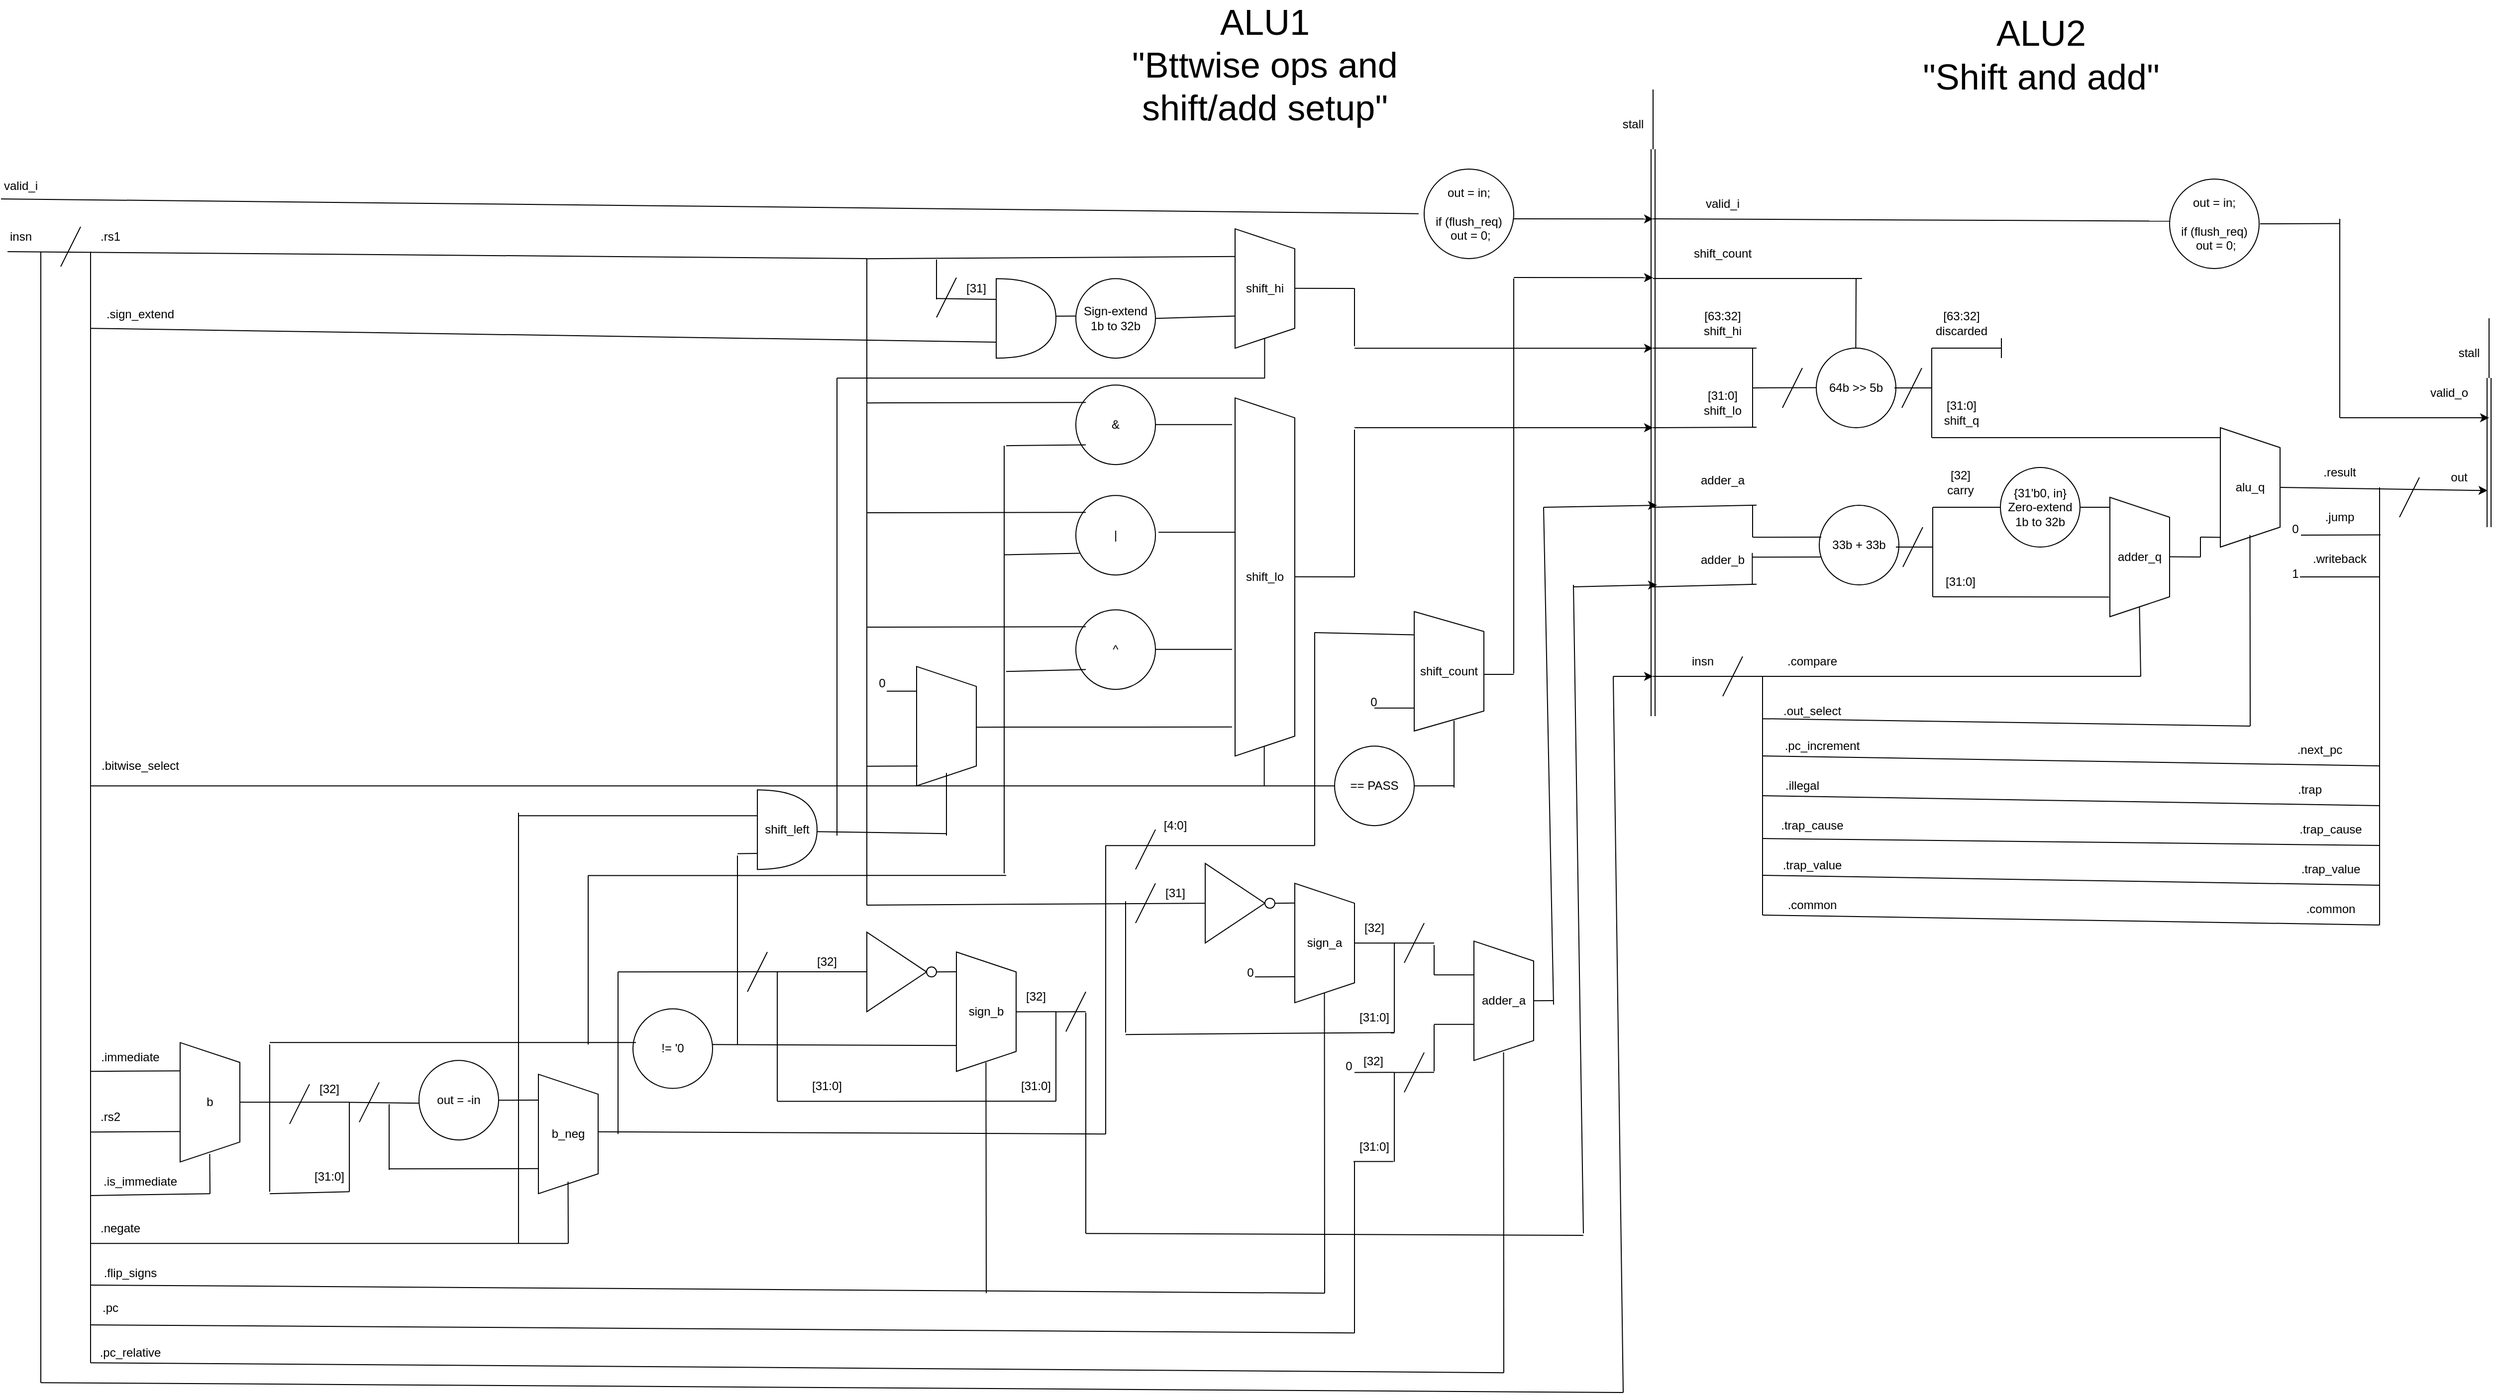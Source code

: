 <mxfile version="24.7.10">
  <diagram name="Page-1" id="hJWBBYOkZm1Py5gKTgX2">
    <mxGraphModel dx="5608" dy="3312" grid="1" gridSize="10" guides="1" tooltips="1" connect="1" arrows="1" fold="1" page="1" pageScale="1" pageWidth="850" pageHeight="1100" math="0" shadow="0">
      <root>
        <mxCell id="0" />
        <mxCell id="1" parent="0" />
        <mxCell id="gpkW7kSRFp9-6F2mUtem-1" value="33b + 33b" style="ellipse;whiteSpace=wrap;html=1;aspect=fixed;" parent="1" vertex="1">
          <mxGeometry x="147" y="-82" width="80" height="80" as="geometry" />
        </mxCell>
        <mxCell id="gpkW7kSRFp9-6F2mUtem-2" value="64b &amp;gt;&amp;gt; 5b" style="ellipse;whiteSpace=wrap;html=1;aspect=fixed;" parent="1" vertex="1">
          <mxGeometry x="144" y="-240" width="80" height="80" as="geometry" />
        </mxCell>
        <mxCell id="gpkW7kSRFp9-6F2mUtem-3" value="adder_q" style="shape=trapezoid;perimeter=trapezoidPerimeter;whiteSpace=wrap;html=1;fixedSize=1;direction=south;" parent="1" vertex="1">
          <mxGeometry x="439" y="-90" width="60" height="120" as="geometry" />
        </mxCell>
        <mxCell id="gpkW7kSRFp9-6F2mUtem-4" value="" style="endArrow=none;html=1;rounded=0;exitX=0.982;exitY=0.5;exitDx=0;exitDy=0;exitPerimeter=0;" parent="1" source="gpkW7kSRFp9-6F2mUtem-2" edge="1">
          <mxGeometry width="50" height="50" relative="1" as="geometry">
            <mxPoint x="230" y="-30" as="sourcePoint" />
            <mxPoint x="260" y="-200" as="targetPoint" />
          </mxGeometry>
        </mxCell>
        <mxCell id="gpkW7kSRFp9-6F2mUtem-5" value="" style="endArrow=none;html=1;rounded=0;" parent="1" edge="1">
          <mxGeometry width="50" height="50" relative="1" as="geometry">
            <mxPoint x="260" y="-150" as="sourcePoint" />
            <mxPoint x="260" y="-200" as="targetPoint" />
          </mxGeometry>
        </mxCell>
        <mxCell id="gpkW7kSRFp9-6F2mUtem-6" value="" style="endArrow=none;html=1;rounded=0;" parent="1" edge="1">
          <mxGeometry width="50" height="50" relative="1" as="geometry">
            <mxPoint x="260" y="-200" as="sourcePoint" />
            <mxPoint x="260" y="-240" as="targetPoint" />
          </mxGeometry>
        </mxCell>
        <mxCell id="gpkW7kSRFp9-6F2mUtem-7" value="" style="endArrow=none;html=1;rounded=0;exitX=0.982;exitY=0.5;exitDx=0;exitDy=0;exitPerimeter=0;" parent="1" edge="1">
          <mxGeometry width="50" height="50" relative="1" as="geometry">
            <mxPoint x="260" y="-240" as="sourcePoint" />
            <mxPoint x="330" y="-240" as="targetPoint" />
          </mxGeometry>
        </mxCell>
        <mxCell id="gpkW7kSRFp9-6F2mUtem-9" value="[63:32] discarded" style="text;html=1;align=center;verticalAlign=middle;whiteSpace=wrap;rounded=0;" parent="1" vertex="1">
          <mxGeometry x="260" y="-280" width="60" height="30" as="geometry" />
        </mxCell>
        <mxCell id="gpkW7kSRFp9-6F2mUtem-10" value="[31:0] shift_q" style="text;html=1;align=center;verticalAlign=middle;whiteSpace=wrap;rounded=0;" parent="1" vertex="1">
          <mxGeometry x="260" y="-190" width="60" height="30" as="geometry" />
        </mxCell>
        <mxCell id="gpkW7kSRFp9-6F2mUtem-11" value="" style="endArrow=none;html=1;rounded=0;exitX=0.982;exitY=0.5;exitDx=0;exitDy=0;exitPerimeter=0;entryX=0.083;entryY=1;entryDx=0;entryDy=0;entryPerimeter=0;" parent="1" target="gpkW7kSRFp9-6F2mUtem-35" edge="1">
          <mxGeometry width="50" height="50" relative="1" as="geometry">
            <mxPoint x="260" y="-150" as="sourcePoint" />
            <mxPoint x="530" y="-150" as="targetPoint" />
          </mxGeometry>
        </mxCell>
        <mxCell id="gpkW7kSRFp9-6F2mUtem-12" value="" style="endArrow=none;html=1;rounded=0;" parent="1" edge="1">
          <mxGeometry width="50" height="50" relative="1" as="geometry">
            <mxPoint x="230" y="-180" as="sourcePoint" />
            <mxPoint x="250" y="-220" as="targetPoint" />
          </mxGeometry>
        </mxCell>
        <mxCell id="gpkW7kSRFp9-6F2mUtem-14" value="" style="endArrow=none;html=1;rounded=0;" parent="1" edge="1">
          <mxGeometry width="50" height="50" relative="1" as="geometry">
            <mxPoint x="330" y="-230" as="sourcePoint" />
            <mxPoint x="330" y="-250" as="targetPoint" />
          </mxGeometry>
        </mxCell>
        <mxCell id="gpkW7kSRFp9-6F2mUtem-23" value="" style="endArrow=none;html=1;rounded=0;exitX=0.982;exitY=0.5;exitDx=0;exitDy=0;exitPerimeter=0;" parent="1" edge="1">
          <mxGeometry width="50" height="50" relative="1" as="geometry">
            <mxPoint x="224" y="-40" as="sourcePoint" />
            <mxPoint x="261" y="-40" as="targetPoint" />
          </mxGeometry>
        </mxCell>
        <mxCell id="gpkW7kSRFp9-6F2mUtem-24" value="" style="endArrow=none;html=1;rounded=0;" parent="1" edge="1">
          <mxGeometry width="50" height="50" relative="1" as="geometry">
            <mxPoint x="261" y="10" as="sourcePoint" />
            <mxPoint x="261" y="-40" as="targetPoint" />
          </mxGeometry>
        </mxCell>
        <mxCell id="gpkW7kSRFp9-6F2mUtem-25" value="" style="endArrow=none;html=1;rounded=0;" parent="1" edge="1">
          <mxGeometry width="50" height="50" relative="1" as="geometry">
            <mxPoint x="261" y="-40" as="sourcePoint" />
            <mxPoint x="261" y="-80" as="targetPoint" />
          </mxGeometry>
        </mxCell>
        <mxCell id="gpkW7kSRFp9-6F2mUtem-26" value="" style="endArrow=none;html=1;rounded=0;exitX=0.982;exitY=0.5;exitDx=0;exitDy=0;exitPerimeter=0;" parent="1" edge="1">
          <mxGeometry width="50" height="50" relative="1" as="geometry">
            <mxPoint x="261" y="-80" as="sourcePoint" />
            <mxPoint x="331" y="-80" as="targetPoint" />
          </mxGeometry>
        </mxCell>
        <mxCell id="gpkW7kSRFp9-6F2mUtem-27" value="[31:0]" style="text;html=1;align=center;verticalAlign=middle;whiteSpace=wrap;rounded=0;" parent="1" vertex="1">
          <mxGeometry x="259" y="-20" width="60" height="30" as="geometry" />
        </mxCell>
        <mxCell id="gpkW7kSRFp9-6F2mUtem-28" value="" style="endArrow=none;html=1;rounded=0;exitX=0.982;exitY=0.5;exitDx=0;exitDy=0;exitPerimeter=0;entryX=0.835;entryY=1.013;entryDx=0;entryDy=0;entryPerimeter=0;" parent="1" target="gpkW7kSRFp9-6F2mUtem-3" edge="1">
          <mxGeometry width="50" height="50" relative="1" as="geometry">
            <mxPoint x="261" y="10" as="sourcePoint" />
            <mxPoint x="331" y="10" as="targetPoint" />
          </mxGeometry>
        </mxCell>
        <mxCell id="gpkW7kSRFp9-6F2mUtem-29" value="" style="endArrow=none;html=1;rounded=0;" parent="1" edge="1">
          <mxGeometry width="50" height="50" relative="1" as="geometry">
            <mxPoint x="231" y="-20" as="sourcePoint" />
            <mxPoint x="251" y="-60" as="targetPoint" />
          </mxGeometry>
        </mxCell>
        <mxCell id="gpkW7kSRFp9-6F2mUtem-31" value="[32]&lt;br&gt;carry " style="text;html=1;align=center;verticalAlign=middle;whiteSpace=wrap;rounded=0;" parent="1" vertex="1">
          <mxGeometry x="259" y="-120" width="60" height="30" as="geometry" />
        </mxCell>
        <mxCell id="gpkW7kSRFp9-6F2mUtem-32" value="{31&#39;b0, in}&lt;br&gt;Zero-extend&lt;br&gt;1b to 32b" style="ellipse;whiteSpace=wrap;html=1;aspect=fixed;" parent="1" vertex="1">
          <mxGeometry x="329" y="-120" width="80" height="80" as="geometry" />
        </mxCell>
        <mxCell id="gpkW7kSRFp9-6F2mUtem-33" value="" style="endArrow=none;html=1;rounded=0;exitX=0.982;exitY=0.5;exitDx=0;exitDy=0;exitPerimeter=0;" parent="1" edge="1">
          <mxGeometry width="50" height="50" relative="1" as="geometry">
            <mxPoint x="409" y="-80" as="sourcePoint" />
            <mxPoint x="439" y="-80" as="targetPoint" />
          </mxGeometry>
        </mxCell>
        <mxCell id="gpkW7kSRFp9-6F2mUtem-34" value="" style="endArrow=none;html=1;rounded=0;exitX=0.982;exitY=0.5;exitDx=0;exitDy=0;exitPerimeter=0;" parent="1" edge="1">
          <mxGeometry width="50" height="50" relative="1" as="geometry">
            <mxPoint x="499" y="-30.2" as="sourcePoint" />
            <mxPoint x="530" y="-30" as="targetPoint" />
          </mxGeometry>
        </mxCell>
        <mxCell id="gpkW7kSRFp9-6F2mUtem-35" value="alu_q" style="shape=trapezoid;perimeter=trapezoidPerimeter;whiteSpace=wrap;html=1;fixedSize=1;direction=south;" parent="1" vertex="1">
          <mxGeometry x="550" y="-160" width="60" height="120" as="geometry" />
        </mxCell>
        <mxCell id="gpkW7kSRFp9-6F2mUtem-36" value="" style="endArrow=none;html=1;rounded=0;" parent="1" edge="1">
          <mxGeometry width="50" height="50" relative="1" as="geometry">
            <mxPoint x="530" y="-50" as="sourcePoint" />
            <mxPoint x="530" y="-30" as="targetPoint" />
          </mxGeometry>
        </mxCell>
        <mxCell id="gpkW7kSRFp9-6F2mUtem-37" value="" style="endArrow=none;html=1;rounded=0;" parent="1" edge="1">
          <mxGeometry width="50" height="50" relative="1" as="geometry">
            <mxPoint x="530" y="-50" as="sourcePoint" />
            <mxPoint x="550" y="-49.8" as="targetPoint" />
          </mxGeometry>
        </mxCell>
        <mxCell id="gpkW7kSRFp9-6F2mUtem-38" value="" style="endArrow=classic;html=1;rounded=0;exitX=0.5;exitY=0;exitDx=0;exitDy=0;entryX=0.974;entryY=1.158;entryDx=0;entryDy=0;entryPerimeter=0;" parent="1" source="gpkW7kSRFp9-6F2mUtem-35" target="gpkW7kSRFp9-6F2mUtem-42" edge="1">
          <mxGeometry width="50" height="50" relative="1" as="geometry">
            <mxPoint x="770" y="-20" as="sourcePoint" />
            <mxPoint x="820" y="-90" as="targetPoint" />
          </mxGeometry>
        </mxCell>
        <mxCell id="gpkW7kSRFp9-6F2mUtem-39" value="" style="endArrow=none;html=1;rounded=0;" parent="1" edge="1">
          <mxGeometry width="50" height="50" relative="1" as="geometry">
            <mxPoint x="730" y="-70" as="sourcePoint" />
            <mxPoint x="750" y="-110" as="targetPoint" />
          </mxGeometry>
        </mxCell>
        <mxCell id="gpkW7kSRFp9-6F2mUtem-40" value=".result" style="text;html=1;align=center;verticalAlign=middle;whiteSpace=wrap;rounded=0;" parent="1" vertex="1">
          <mxGeometry x="640" y="-130" width="60" height="30" as="geometry" />
        </mxCell>
        <mxCell id="gpkW7kSRFp9-6F2mUtem-42" value="out" style="text;html=1;align=center;verticalAlign=middle;whiteSpace=wrap;rounded=0;" parent="1" vertex="1">
          <mxGeometry x="760" y="-120" width="60" height="20" as="geometry" />
        </mxCell>
        <mxCell id="gpkW7kSRFp9-6F2mUtem-46" value="" style="shape=link;html=1;rounded=0;" parent="1" edge="1">
          <mxGeometry width="100" relative="1" as="geometry">
            <mxPoint x="820" y="-60" as="sourcePoint" />
            <mxPoint x="820" y="-210" as="targetPoint" />
          </mxGeometry>
        </mxCell>
        <mxCell id="gpkW7kSRFp9-6F2mUtem-47" value="" style="endArrow=classic;html=1;rounded=0;" parent="1" edge="1">
          <mxGeometry width="50" height="50" relative="1" as="geometry">
            <mxPoint x="670" y="-170" as="sourcePoint" />
            <mxPoint x="820" y="-170" as="targetPoint" />
          </mxGeometry>
        </mxCell>
        <mxCell id="gpkW7kSRFp9-6F2mUtem-48" value="valid_o" style="text;html=1;align=center;verticalAlign=middle;whiteSpace=wrap;rounded=0;" parent="1" vertex="1">
          <mxGeometry x="750" y="-210" width="60" height="30" as="geometry" />
        </mxCell>
        <mxCell id="gpkW7kSRFp9-6F2mUtem-49" value="&lt;div&gt;out = in;&lt;br&gt;&lt;br&gt;&lt;/div&gt;&lt;div&gt;if (flush_req)&lt;br&gt;&lt;/div&gt;&amp;nbsp;out = 0;" style="ellipse;whiteSpace=wrap;html=1;aspect=fixed;" parent="1" vertex="1">
          <mxGeometry x="499" y="-410" width="90" height="90" as="geometry" />
        </mxCell>
        <mxCell id="gpkW7kSRFp9-6F2mUtem-52" value="" style="endArrow=none;html=1;rounded=0;" parent="1" edge="1">
          <mxGeometry width="50" height="50" relative="1" as="geometry">
            <mxPoint x="590" y="-365" as="sourcePoint" />
            <mxPoint x="670" y="-365.24" as="targetPoint" />
          </mxGeometry>
        </mxCell>
        <mxCell id="gpkW7kSRFp9-6F2mUtem-53" value="" style="endArrow=none;html=1;rounded=0;" parent="1" edge="1">
          <mxGeometry width="50" height="50" relative="1" as="geometry">
            <mxPoint x="670" y="-170" as="sourcePoint" />
            <mxPoint x="670" y="-370" as="targetPoint" />
          </mxGeometry>
        </mxCell>
        <mxCell id="gpkW7kSRFp9-6F2mUtem-54" value="" style="shape=link;html=1;rounded=0;" parent="1" edge="1">
          <mxGeometry width="100" relative="1" as="geometry">
            <mxPoint x="-20" y="130" as="sourcePoint" />
            <mxPoint x="-20" y="-440" as="targetPoint" />
          </mxGeometry>
        </mxCell>
        <mxCell id="gpkW7kSRFp9-6F2mUtem-55" value="" style="endArrow=none;html=1;rounded=0;" parent="1" edge="1">
          <mxGeometry width="50" height="50" relative="1" as="geometry">
            <mxPoint x="80" y="-200" as="sourcePoint" />
            <mxPoint x="144" y="-200.24" as="targetPoint" />
          </mxGeometry>
        </mxCell>
        <mxCell id="gpkW7kSRFp9-6F2mUtem-56" value="" style="endArrow=none;html=1;rounded=0;" parent="1" edge="1">
          <mxGeometry width="50" height="50" relative="1" as="geometry">
            <mxPoint x="110" y="-180" as="sourcePoint" />
            <mxPoint x="130" y="-220" as="targetPoint" />
          </mxGeometry>
        </mxCell>
        <mxCell id="gpkW7kSRFp9-6F2mUtem-57" value="" style="endArrow=none;html=1;rounded=0;" parent="1" edge="1">
          <mxGeometry width="50" height="50" relative="1" as="geometry">
            <mxPoint x="80" y="-160" as="sourcePoint" />
            <mxPoint x="80" y="-240" as="targetPoint" />
          </mxGeometry>
        </mxCell>
        <mxCell id="gpkW7kSRFp9-6F2mUtem-58" value="" style="endArrow=none;html=1;rounded=0;" parent="1" edge="1">
          <mxGeometry width="50" height="50" relative="1" as="geometry">
            <mxPoint x="-20" y="-240" as="sourcePoint" />
            <mxPoint x="84" y="-240" as="targetPoint" />
          </mxGeometry>
        </mxCell>
        <mxCell id="gpkW7kSRFp9-6F2mUtem-59" value="" style="endArrow=none;html=1;rounded=0;" parent="1" edge="1">
          <mxGeometry width="50" height="50" relative="1" as="geometry">
            <mxPoint x="-20" y="-160" as="sourcePoint" />
            <mxPoint x="84" y="-160.48" as="targetPoint" />
          </mxGeometry>
        </mxCell>
        <mxCell id="gpkW7kSRFp9-6F2mUtem-60" value="[63:32] shift_hi" style="text;html=1;align=center;verticalAlign=middle;whiteSpace=wrap;rounded=0;" parent="1" vertex="1">
          <mxGeometry x="20" y="-280" width="60" height="30" as="geometry" />
        </mxCell>
        <mxCell id="gpkW7kSRFp9-6F2mUtem-61" value="[31:0] shift_lo" style="text;html=1;align=center;verticalAlign=middle;whiteSpace=wrap;rounded=0;" parent="1" vertex="1">
          <mxGeometry x="20" y="-200" width="60" height="30" as="geometry" />
        </mxCell>
        <mxCell id="gpkW7kSRFp9-6F2mUtem-63" value="" style="endArrow=none;html=1;rounded=0;" parent="1" edge="1">
          <mxGeometry width="50" height="50" relative="1" as="geometry">
            <mxPoint x="183.71" y="-240" as="sourcePoint" />
            <mxPoint x="184" y="-310" as="targetPoint" />
          </mxGeometry>
        </mxCell>
        <mxCell id="gpkW7kSRFp9-6F2mUtem-64" value="" style="endArrow=none;html=1;rounded=0;" parent="1" edge="1">
          <mxGeometry width="50" height="50" relative="1" as="geometry">
            <mxPoint x="-20" y="-310" as="sourcePoint" />
            <mxPoint x="190" y="-310" as="targetPoint" />
          </mxGeometry>
        </mxCell>
        <mxCell id="gpkW7kSRFp9-6F2mUtem-66" value="shift_count" style="text;html=1;align=center;verticalAlign=middle;whiteSpace=wrap;rounded=0;" parent="1" vertex="1">
          <mxGeometry x="20" y="-350" width="60" height="30" as="geometry" />
        </mxCell>
        <mxCell id="gpkW7kSRFp9-6F2mUtem-72" value="" style="endArrow=none;html=1;rounded=0;" parent="1" edge="1">
          <mxGeometry width="50" height="50" relative="1" as="geometry">
            <mxPoint x="80" y="-50" as="sourcePoint" />
            <mxPoint x="80" y="-82.09" as="targetPoint" />
          </mxGeometry>
        </mxCell>
        <mxCell id="gpkW7kSRFp9-6F2mUtem-73" value="" style="endArrow=none;html=1;rounded=0;" parent="1" edge="1">
          <mxGeometry width="50" height="50" relative="1" as="geometry">
            <mxPoint x="-20" y="-80" as="sourcePoint" />
            <mxPoint x="84" y="-82.09" as="targetPoint" />
          </mxGeometry>
        </mxCell>
        <mxCell id="gpkW7kSRFp9-6F2mUtem-74" value="" style="endArrow=none;html=1;rounded=0;" parent="1" edge="1">
          <mxGeometry width="50" height="50" relative="1" as="geometry">
            <mxPoint x="-20" as="sourcePoint" />
            <mxPoint x="84" y="-2.57" as="targetPoint" />
          </mxGeometry>
        </mxCell>
        <mxCell id="gpkW7kSRFp9-6F2mUtem-75" value="adder_a" style="text;html=1;align=center;verticalAlign=middle;whiteSpace=wrap;rounded=0;" parent="1" vertex="1">
          <mxGeometry x="20" y="-122.09" width="60" height="30" as="geometry" />
        </mxCell>
        <mxCell id="gpkW7kSRFp9-6F2mUtem-76" value="adder_b" style="text;html=1;align=center;verticalAlign=middle;whiteSpace=wrap;rounded=0;" parent="1" vertex="1">
          <mxGeometry x="20" y="-42.09" width="60" height="30" as="geometry" />
        </mxCell>
        <mxCell id="gpkW7kSRFp9-6F2mUtem-77" value="" style="endArrow=none;html=1;rounded=0;" parent="1" edge="1">
          <mxGeometry width="50" height="50" relative="1" as="geometry">
            <mxPoint x="79.72" y="-2" as="sourcePoint" />
            <mxPoint x="79.72" y="-34.09" as="targetPoint" />
          </mxGeometry>
        </mxCell>
        <mxCell id="gpkW7kSRFp9-6F2mUtem-78" value="" style="endArrow=none;html=1;rounded=0;" parent="1" edge="1">
          <mxGeometry width="50" height="50" relative="1" as="geometry">
            <mxPoint x="80" y="-29.9" as="sourcePoint" />
            <mxPoint x="149" y="-30" as="targetPoint" />
          </mxGeometry>
        </mxCell>
        <mxCell id="gpkW7kSRFp9-6F2mUtem-79" value="" style="endArrow=none;html=1;rounded=0;" parent="1" edge="1">
          <mxGeometry width="50" height="50" relative="1" as="geometry">
            <mxPoint x="80" y="-49.9" as="sourcePoint" />
            <mxPoint x="149" y="-50" as="targetPoint" />
          </mxGeometry>
        </mxCell>
        <mxCell id="gpkW7kSRFp9-6F2mUtem-80" value="" style="endArrow=none;html=1;rounded=0;" parent="1" edge="1">
          <mxGeometry width="50" height="50" relative="1" as="geometry">
            <mxPoint x="470" y="90" as="sourcePoint" />
            <mxPoint x="468.71" y="20" as="targetPoint" />
          </mxGeometry>
        </mxCell>
        <mxCell id="gpkW7kSRFp9-6F2mUtem-81" value="" style="endArrow=none;html=1;rounded=0;" parent="1" edge="1">
          <mxGeometry width="50" height="50" relative="1" as="geometry">
            <mxPoint x="580" y="140" as="sourcePoint" />
            <mxPoint x="579.76" y="-52.09" as="targetPoint" />
          </mxGeometry>
        </mxCell>
        <mxCell id="gpkW7kSRFp9-6F2mUtem-82" value="" style="endArrow=none;html=1;rounded=0;entryX=0.007;entryY=0.47;entryDx=0;entryDy=0;entryPerimeter=0;" parent="1" target="gpkW7kSRFp9-6F2mUtem-49" edge="1">
          <mxGeometry width="50" height="50" relative="1" as="geometry">
            <mxPoint x="-20" y="-370" as="sourcePoint" />
            <mxPoint x="190" y="-370" as="targetPoint" />
          </mxGeometry>
        </mxCell>
        <mxCell id="gpkW7kSRFp9-6F2mUtem-83" value="valid_i" style="text;html=1;align=center;verticalAlign=middle;whiteSpace=wrap;rounded=0;" parent="1" vertex="1">
          <mxGeometry x="20" y="-400" width="60" height="30" as="geometry" />
        </mxCell>
        <mxCell id="gpkW7kSRFp9-6F2mUtem-85" value="" style="endArrow=none;html=1;rounded=0;" parent="1" edge="1">
          <mxGeometry width="50" height="50" relative="1" as="geometry">
            <mxPoint x="820" y="-210" as="sourcePoint" />
            <mxPoint x="820" y="-270" as="targetPoint" />
          </mxGeometry>
        </mxCell>
        <mxCell id="gpkW7kSRFp9-6F2mUtem-87" value="stall" style="text;html=1;align=center;verticalAlign=middle;whiteSpace=wrap;rounded=0;" parent="1" vertex="1">
          <mxGeometry x="770" y="-250" width="60" height="30" as="geometry" />
        </mxCell>
        <mxCell id="gpkW7kSRFp9-6F2mUtem-88" value="" style="endArrow=none;html=1;rounded=0;" parent="1" edge="1">
          <mxGeometry width="50" height="50" relative="1" as="geometry">
            <mxPoint x="-20" y="-440" as="sourcePoint" />
            <mxPoint x="-20" y="-500" as="targetPoint" />
          </mxGeometry>
        </mxCell>
        <mxCell id="gpkW7kSRFp9-6F2mUtem-89" value="stall" style="text;html=1;align=center;verticalAlign=middle;whiteSpace=wrap;rounded=0;" parent="1" vertex="1">
          <mxGeometry x="-70" y="-480" width="60" height="30" as="geometry" />
        </mxCell>
        <mxCell id="gpkW7kSRFp9-6F2mUtem-90" value="" style="endArrow=none;html=1;rounded=0;" parent="1" edge="1">
          <mxGeometry width="50" height="50" relative="1" as="geometry">
            <mxPoint x="-20" y="90" as="sourcePoint" />
            <mxPoint x="60" y="90" as="targetPoint" />
          </mxGeometry>
        </mxCell>
        <mxCell id="gpkW7kSRFp9-6F2mUtem-91" value="insn" style="text;html=1;align=center;verticalAlign=middle;whiteSpace=wrap;rounded=0;" parent="1" vertex="1">
          <mxGeometry y="60" width="60" height="30" as="geometry" />
        </mxCell>
        <mxCell id="gpkW7kSRFp9-6F2mUtem-92" value="" style="endArrow=none;html=1;rounded=0;fontStyle=4" parent="1" edge="1">
          <mxGeometry width="50" height="50" relative="1" as="geometry">
            <mxPoint x="50" y="110" as="sourcePoint" />
            <mxPoint x="70" y="70" as="targetPoint" />
          </mxGeometry>
        </mxCell>
        <mxCell id="gpkW7kSRFp9-6F2mUtem-95" value="" style="endArrow=none;html=1;rounded=0;" parent="1" edge="1">
          <mxGeometry width="50" height="50" relative="1" as="geometry">
            <mxPoint x="90" y="90" as="sourcePoint" />
            <mxPoint x="470" y="90" as="targetPoint" />
          </mxGeometry>
        </mxCell>
        <mxCell id="gpkW7kSRFp9-6F2mUtem-97" value="" style="endArrow=none;html=1;rounded=0;" parent="1" edge="1">
          <mxGeometry width="50" height="50" relative="1" as="geometry">
            <mxPoint x="60" y="90" as="sourcePoint" />
            <mxPoint x="90" y="90" as="targetPoint" />
          </mxGeometry>
        </mxCell>
        <mxCell id="gpkW7kSRFp9-6F2mUtem-98" value="" style="endArrow=none;html=1;rounded=0;" parent="1" edge="1">
          <mxGeometry width="50" height="50" relative="1" as="geometry">
            <mxPoint x="90" y="330" as="sourcePoint" />
            <mxPoint x="90" y="90" as="targetPoint" />
          </mxGeometry>
        </mxCell>
        <mxCell id="gpkW7kSRFp9-6F2mUtem-101" value="" style="endArrow=none;html=1;rounded=0;" parent="1" edge="1">
          <mxGeometry width="50" height="50" relative="1" as="geometry">
            <mxPoint x="90" y="132.57" as="sourcePoint" />
            <mxPoint x="580" y="140" as="targetPoint" />
          </mxGeometry>
        </mxCell>
        <mxCell id="gpkW7kSRFp9-6F2mUtem-102" value=".compare" style="text;html=1;align=center;verticalAlign=middle;whiteSpace=wrap;rounded=0;" parent="1" vertex="1">
          <mxGeometry x="110" y="60" width="60" height="30" as="geometry" />
        </mxCell>
        <mxCell id="gpkW7kSRFp9-6F2mUtem-103" value=".out_select" style="text;html=1;align=center;verticalAlign=middle;whiteSpace=wrap;rounded=0;" parent="1" vertex="1">
          <mxGeometry x="110" y="110" width="60" height="30" as="geometry" />
        </mxCell>
        <mxCell id="gpkW7kSRFp9-6F2mUtem-105" value="" style="endArrow=none;html=1;rounded=0;" parent="1" edge="1">
          <mxGeometry width="50" height="50" relative="1" as="geometry">
            <mxPoint x="710" y="-100" as="sourcePoint" />
            <mxPoint x="710" y="340" as="targetPoint" />
          </mxGeometry>
        </mxCell>
        <mxCell id="gpkW7kSRFp9-6F2mUtem-106" value="" style="endArrow=none;html=1;rounded=0;exitX=1;exitY=1;exitDx=0;exitDy=0;" parent="1" source="gpkW7kSRFp9-6F2mUtem-113" edge="1">
          <mxGeometry width="50" height="50" relative="1" as="geometry">
            <mxPoint x="630" y="-50" as="sourcePoint" />
            <mxPoint x="711" y="-52.2" as="targetPoint" />
          </mxGeometry>
        </mxCell>
        <mxCell id="gpkW7kSRFp9-6F2mUtem-107" value=".jump" style="text;html=1;align=center;verticalAlign=middle;whiteSpace=wrap;rounded=0;" parent="1" vertex="1">
          <mxGeometry x="640" y="-76" width="60" height="12" as="geometry" />
        </mxCell>
        <mxCell id="gpkW7kSRFp9-6F2mUtem-110" value="" style="endArrow=none;html=1;rounded=0;" parent="1" edge="1">
          <mxGeometry width="50" height="50" relative="1" as="geometry">
            <mxPoint x="630" y="-10" as="sourcePoint" />
            <mxPoint x="710" y="-10" as="targetPoint" />
          </mxGeometry>
        </mxCell>
        <mxCell id="gpkW7kSRFp9-6F2mUtem-111" value=".writeback" style="text;html=1;align=center;verticalAlign=middle;whiteSpace=wrap;rounded=0;" parent="1" vertex="1">
          <mxGeometry x="640" y="-34" width="60" height="12.09" as="geometry" />
        </mxCell>
        <mxCell id="gpkW7kSRFp9-6F2mUtem-112" value="1" style="text;html=1;align=center;verticalAlign=middle;whiteSpace=wrap;rounded=0;" parent="1" vertex="1">
          <mxGeometry x="620" y="-21.91" width="11" height="18" as="geometry" />
        </mxCell>
        <mxCell id="gpkW7kSRFp9-6F2mUtem-113" value="&lt;div&gt;0&lt;/div&gt;" style="text;html=1;align=center;verticalAlign=middle;whiteSpace=wrap;rounded=0;" parent="1" vertex="1">
          <mxGeometry x="620" y="-64" width="11" height="12" as="geometry" />
        </mxCell>
        <mxCell id="gpkW7kSRFp9-6F2mUtem-114" value=".pc_increment" style="text;html=1;align=center;verticalAlign=middle;whiteSpace=wrap;rounded=0;" parent="1" vertex="1">
          <mxGeometry x="120" y="150" width="60" height="20" as="geometry" />
        </mxCell>
        <mxCell id="gpkW7kSRFp9-6F2mUtem-115" value="" style="endArrow=none;html=1;rounded=0;" parent="1" edge="1">
          <mxGeometry width="50" height="50" relative="1" as="geometry">
            <mxPoint x="90" y="170" as="sourcePoint" />
            <mxPoint x="710" y="180" as="targetPoint" />
          </mxGeometry>
        </mxCell>
        <mxCell id="gpkW7kSRFp9-6F2mUtem-116" value="" style="endArrow=none;html=1;rounded=0;" parent="1" edge="1">
          <mxGeometry width="50" height="50" relative="1" as="geometry">
            <mxPoint x="90" y="210" as="sourcePoint" />
            <mxPoint x="710" y="220" as="targetPoint" />
          </mxGeometry>
        </mxCell>
        <mxCell id="gpkW7kSRFp9-6F2mUtem-117" value="" style="endArrow=none;html=1;rounded=0;" parent="1" edge="1">
          <mxGeometry width="50" height="50" relative="1" as="geometry">
            <mxPoint x="90" y="253" as="sourcePoint" />
            <mxPoint x="710" y="260" as="targetPoint" />
          </mxGeometry>
        </mxCell>
        <mxCell id="gpkW7kSRFp9-6F2mUtem-121" value=".illegal" style="text;html=1;align=center;verticalAlign=middle;whiteSpace=wrap;rounded=0;" parent="1" vertex="1">
          <mxGeometry x="100" y="190" width="60" height="20" as="geometry" />
        </mxCell>
        <mxCell id="gpkW7kSRFp9-6F2mUtem-122" value=".trap_cause" style="text;html=1;align=center;verticalAlign=middle;whiteSpace=wrap;rounded=0;" parent="1" vertex="1">
          <mxGeometry x="110" y="230" width="60" height="20" as="geometry" />
        </mxCell>
        <mxCell id="gpkW7kSRFp9-6F2mUtem-123" value="" style="endArrow=none;html=1;rounded=0;" parent="1" edge="1">
          <mxGeometry width="50" height="50" relative="1" as="geometry">
            <mxPoint x="90" y="290" as="sourcePoint" />
            <mxPoint x="710" y="300" as="targetPoint" />
          </mxGeometry>
        </mxCell>
        <mxCell id="gpkW7kSRFp9-6F2mUtem-124" value=".trap_value" style="text;html=1;align=center;verticalAlign=middle;whiteSpace=wrap;rounded=0;" parent="1" vertex="1">
          <mxGeometry x="110" y="270" width="60" height="20" as="geometry" />
        </mxCell>
        <mxCell id="gpkW7kSRFp9-6F2mUtem-125" value="" style="endArrow=none;html=1;rounded=0;" parent="1" edge="1">
          <mxGeometry width="50" height="50" relative="1" as="geometry">
            <mxPoint x="90" y="330" as="sourcePoint" />
            <mxPoint x="710" y="340" as="targetPoint" />
          </mxGeometry>
        </mxCell>
        <mxCell id="gpkW7kSRFp9-6F2mUtem-126" value=".common" style="text;html=1;align=center;verticalAlign=middle;whiteSpace=wrap;rounded=0;" parent="1" vertex="1">
          <mxGeometry x="110" y="310" width="60" height="20" as="geometry" />
        </mxCell>
        <mxCell id="gpkW7kSRFp9-6F2mUtem-127" value=".next_pc" style="text;html=1;align=center;verticalAlign=middle;whiteSpace=wrap;rounded=0;" parent="1" vertex="1">
          <mxGeometry x="620" y="157.91" width="60" height="12.09" as="geometry" />
        </mxCell>
        <mxCell id="gpkW7kSRFp9-6F2mUtem-128" value=".trap" style="text;html=1;align=center;verticalAlign=middle;whiteSpace=wrap;rounded=0;" parent="1" vertex="1">
          <mxGeometry x="610" y="197.91" width="60" height="12.09" as="geometry" />
        </mxCell>
        <mxCell id="gpkW7kSRFp9-6F2mUtem-129" value=".trap_cause" style="text;html=1;align=center;verticalAlign=middle;whiteSpace=wrap;rounded=0;" parent="1" vertex="1">
          <mxGeometry x="631" y="237.91" width="60" height="12.09" as="geometry" />
        </mxCell>
        <mxCell id="gpkW7kSRFp9-6F2mUtem-130" value=".trap_value" style="text;html=1;align=center;verticalAlign=middle;whiteSpace=wrap;rounded=0;" parent="1" vertex="1">
          <mxGeometry x="631" y="277.91" width="60" height="12.09" as="geometry" />
        </mxCell>
        <mxCell id="gpkW7kSRFp9-6F2mUtem-131" value="&lt;div&gt;.common&lt;/div&gt;" style="text;html=1;align=center;verticalAlign=middle;whiteSpace=wrap;rounded=0;" parent="1" vertex="1">
          <mxGeometry x="631" y="317.91" width="60" height="12.09" as="geometry" />
        </mxCell>
        <mxCell id="gpkW7kSRFp9-6F2mUtem-133" value="&lt;font style=&quot;font-size: 36px;&quot;&gt;ALU2&lt;br&gt;&quot;Shift and add&quot;&lt;/font&gt;" style="text;html=1;align=center;verticalAlign=middle;whiteSpace=wrap;rounded=0;" parent="1" vertex="1">
          <mxGeometry x="190" y="-550" width="360" height="30" as="geometry" />
        </mxCell>
        <mxCell id="gpkW7kSRFp9-6F2mUtem-135" value="&lt;font style=&quot;font-size: 36px;&quot;&gt;ALU1&lt;br&gt;&quot;Bttwise ops and shift/add setup&quot;&lt;/font&gt;" style="text;html=1;align=center;verticalAlign=middle;whiteSpace=wrap;rounded=0;" parent="1" vertex="1">
          <mxGeometry x="-590" y="-540" width="360" height="30" as="geometry" />
        </mxCell>
        <mxCell id="gpkW7kSRFp9-6F2mUtem-144" value="sign_a" style="shape=trapezoid;perimeter=trapezoidPerimeter;whiteSpace=wrap;html=1;fixedSize=1;direction=south;" parent="1" vertex="1">
          <mxGeometry x="-380" y="298.08" width="60" height="120" as="geometry" />
        </mxCell>
        <mxCell id="gpkW7kSRFp9-6F2mUtem-145" value="" style="endArrow=classic;html=1;rounded=0;" parent="1" edge="1">
          <mxGeometry width="50" height="50" relative="1" as="geometry">
            <mxPoint x="-130" y="-80" as="sourcePoint" />
            <mxPoint x="-16" y="-82" as="targetPoint" />
          </mxGeometry>
        </mxCell>
        <mxCell id="gpkW7kSRFp9-6F2mUtem-147" value="" style="endArrow=classic;html=1;rounded=0;" parent="1" edge="1">
          <mxGeometry width="50" height="50" relative="1" as="geometry">
            <mxPoint x="-100" as="sourcePoint" />
            <mxPoint x="-16" y="-2" as="targetPoint" />
          </mxGeometry>
        </mxCell>
        <mxCell id="gpkW7kSRFp9-6F2mUtem-149" value="" style="endArrow=none;html=1;rounded=0;exitX=0.414;exitY=0.962;exitDx=0;exitDy=0;exitPerimeter=0;" parent="1" edge="1">
          <mxGeometry width="50" height="50" relative="1" as="geometry">
            <mxPoint x="-1673.44" y="-337.004" as="sourcePoint" />
            <mxPoint x="-810" y="-330" as="targetPoint" />
          </mxGeometry>
        </mxCell>
        <mxCell id="gpkW7kSRFp9-6F2mUtem-150" value="" style="endArrow=none;html=1;rounded=0;" parent="1" edge="1">
          <mxGeometry width="50" height="50" relative="1" as="geometry">
            <mxPoint x="-420" y="392.08" as="sourcePoint" />
            <mxPoint x="-380" y="392.03" as="targetPoint" />
          </mxGeometry>
        </mxCell>
        <mxCell id="gpkW7kSRFp9-6F2mUtem-154" value="&lt;div&gt;0&lt;/div&gt;" style="text;html=1;align=center;verticalAlign=middle;whiteSpace=wrap;rounded=0;" parent="1" vertex="1">
          <mxGeometry x="-430" y="382.08" width="11" height="12" as="geometry" />
        </mxCell>
        <mxCell id="gpkW7kSRFp9-6F2mUtem-155" value="" style="endArrow=none;html=1;rounded=0;" parent="1" edge="1">
          <mxGeometry width="50" height="50" relative="1" as="geometry">
            <mxPoint x="-540" y="338.08" as="sourcePoint" />
            <mxPoint x="-520" y="298.08" as="targetPoint" />
          </mxGeometry>
        </mxCell>
        <mxCell id="gpkW7kSRFp9-6F2mUtem-156" value="[31]" style="text;html=1;align=center;verticalAlign=middle;whiteSpace=wrap;rounded=0;" parent="1" vertex="1">
          <mxGeometry x="-520" y="293.08" width="40" height="30" as="geometry" />
        </mxCell>
        <mxCell id="gpkW7kSRFp9-6F2mUtem-157" value="" style="triangle;whiteSpace=wrap;html=1;" parent="1" vertex="1">
          <mxGeometry x="-470" y="278.08" width="60" height="80" as="geometry" />
        </mxCell>
        <mxCell id="gpkW7kSRFp9-6F2mUtem-158" value="" style="ellipse;whiteSpace=wrap;html=1;aspect=fixed;" parent="1" vertex="1">
          <mxGeometry x="-410" y="313.08" width="10" height="10" as="geometry" />
        </mxCell>
        <mxCell id="gpkW7kSRFp9-6F2mUtem-159" value="" style="endArrow=none;html=1;rounded=0;" parent="1" edge="1">
          <mxGeometry width="50" height="50" relative="1" as="geometry">
            <mxPoint x="-400" y="318.08" as="sourcePoint" />
            <mxPoint x="-380" y="317.88" as="targetPoint" />
          </mxGeometry>
        </mxCell>
        <mxCell id="gpkW7kSRFp9-6F2mUtem-160" value="" style="endArrow=none;html=1;rounded=0;" parent="1" edge="1">
          <mxGeometry width="50" height="50" relative="1" as="geometry">
            <mxPoint x="-1620" y="-322" as="sourcePoint" />
            <mxPoint x="-1600" y="-362" as="targetPoint" />
          </mxGeometry>
        </mxCell>
        <mxCell id="gpkW7kSRFp9-6F2mUtem-161" value="&lt;div&gt;.rs1&lt;/div&gt;" style="text;html=1;align=center;verticalAlign=middle;whiteSpace=wrap;rounded=0;" parent="1" vertex="1">
          <mxGeometry x="-1590" y="-367" width="40" height="30" as="geometry" />
        </mxCell>
        <mxCell id="gpkW7kSRFp9-6F2mUtem-162" value="&lt;div&gt;insn&lt;br&gt;&lt;/div&gt;" style="text;html=1;align=center;verticalAlign=middle;whiteSpace=wrap;rounded=0;" parent="1" vertex="1">
          <mxGeometry x="-1680" y="-358.5" width="40" height="13" as="geometry" />
        </mxCell>
        <mxCell id="gpkW7kSRFp9-6F2mUtem-164" value="" style="endArrow=none;html=1;rounded=0;" parent="1" edge="1">
          <mxGeometry width="50" height="50" relative="1" as="geometry">
            <mxPoint x="-550" y="448.08" as="sourcePoint" />
            <mxPoint x="-550" y="316.08" as="targetPoint" />
          </mxGeometry>
        </mxCell>
        <mxCell id="gpkW7kSRFp9-6F2mUtem-165" value="" style="endArrow=none;html=1;rounded=0;" parent="1" edge="1">
          <mxGeometry width="50" height="50" relative="1" as="geometry">
            <mxPoint x="-550" y="450.08" as="sourcePoint" />
            <mxPoint x="-280" y="448.08" as="targetPoint" />
          </mxGeometry>
        </mxCell>
        <mxCell id="gpkW7kSRFp9-6F2mUtem-166" value="" style="endArrow=none;html=1;rounded=0;" parent="1" edge="1">
          <mxGeometry width="50" height="50" relative="1" as="geometry">
            <mxPoint x="-320" y="358.13" as="sourcePoint" />
            <mxPoint x="-280" y="358.08" as="targetPoint" />
          </mxGeometry>
        </mxCell>
        <mxCell id="gpkW7kSRFp9-6F2mUtem-167" value="" style="endArrow=none;html=1;rounded=0;" parent="1" edge="1">
          <mxGeometry width="50" height="50" relative="1" as="geometry">
            <mxPoint x="-280" y="448.08" as="sourcePoint" />
            <mxPoint x="-280" y="358.08" as="targetPoint" />
          </mxGeometry>
        </mxCell>
        <mxCell id="gpkW7kSRFp9-6F2mUtem-169" value="" style="endArrow=none;html=1;rounded=0;" parent="1" edge="1">
          <mxGeometry width="50" height="50" relative="1" as="geometry">
            <mxPoint x="-280" y="358.13" as="sourcePoint" />
            <mxPoint x="-240" y="358.08" as="targetPoint" />
          </mxGeometry>
        </mxCell>
        <mxCell id="gpkW7kSRFp9-6F2mUtem-170" value="" style="endArrow=none;html=1;rounded=0;" parent="1" edge="1">
          <mxGeometry width="50" height="50" relative="1" as="geometry">
            <mxPoint x="-270" y="378.08" as="sourcePoint" />
            <mxPoint x="-250" y="338.08" as="targetPoint" />
          </mxGeometry>
        </mxCell>
        <mxCell id="gpkW7kSRFp9-6F2mUtem-171" value="[32]" style="text;html=1;align=center;verticalAlign=middle;whiteSpace=wrap;rounded=0;" parent="1" vertex="1">
          <mxGeometry x="-320" y="328.08" width="40" height="30" as="geometry" />
        </mxCell>
        <mxCell id="gpkW7kSRFp9-6F2mUtem-172" value="[31:0]" style="text;html=1;align=center;verticalAlign=middle;whiteSpace=wrap;rounded=0;" parent="1" vertex="1">
          <mxGeometry x="-320" y="418.08" width="40" height="30" as="geometry" />
        </mxCell>
        <mxCell id="gpkW7kSRFp9-6F2mUtem-174" value="sign_b" style="shape=trapezoid;perimeter=trapezoidPerimeter;whiteSpace=wrap;html=1;fixedSize=1;direction=south;" parent="1" vertex="1">
          <mxGeometry x="-720" y="367.16" width="60" height="120" as="geometry" />
        </mxCell>
        <mxCell id="gpkW7kSRFp9-6F2mUtem-175" value="" style="endArrow=none;html=1;rounded=0;" parent="1" edge="1">
          <mxGeometry width="50" height="50" relative="1" as="geometry">
            <mxPoint x="-1060" y="387.08" as="sourcePoint" />
            <mxPoint x="-810" y="386.96" as="targetPoint" />
          </mxGeometry>
        </mxCell>
        <mxCell id="gpkW7kSRFp9-6F2mUtem-176" value="" style="endArrow=none;html=1;rounded=0;exitX=0.988;exitY=0.449;exitDx=0;exitDy=0;exitPerimeter=0;" parent="1" source="gpkW7kSRFp9-6F2mUtem-195" edge="1">
          <mxGeometry width="50" height="50" relative="1" as="geometry">
            <mxPoint x="-960" y="461.16" as="sourcePoint" />
            <mxPoint x="-720" y="461.11" as="targetPoint" />
          </mxGeometry>
        </mxCell>
        <mxCell id="gpkW7kSRFp9-6F2mUtem-178" value="" style="endArrow=none;html=1;rounded=0;" parent="1" edge="1">
          <mxGeometry width="50" height="50" relative="1" as="geometry">
            <mxPoint x="-930" y="407.16" as="sourcePoint" />
            <mxPoint x="-910" y="367.16" as="targetPoint" />
          </mxGeometry>
        </mxCell>
        <mxCell id="gpkW7kSRFp9-6F2mUtem-179" value="[32]" style="text;html=1;align=center;verticalAlign=middle;whiteSpace=wrap;rounded=0;" parent="1" vertex="1">
          <mxGeometry x="-870" y="362.16" width="40" height="30" as="geometry" />
        </mxCell>
        <mxCell id="gpkW7kSRFp9-6F2mUtem-180" value="" style="triangle;whiteSpace=wrap;html=1;" parent="1" vertex="1">
          <mxGeometry x="-810" y="347.16" width="60" height="80" as="geometry" />
        </mxCell>
        <mxCell id="gpkW7kSRFp9-6F2mUtem-181" value="" style="ellipse;whiteSpace=wrap;html=1;aspect=fixed;" parent="1" vertex="1">
          <mxGeometry x="-750" y="382.16" width="10" height="10" as="geometry" />
        </mxCell>
        <mxCell id="gpkW7kSRFp9-6F2mUtem-182" value="" style="endArrow=none;html=1;rounded=0;" parent="1" edge="1">
          <mxGeometry width="50" height="50" relative="1" as="geometry">
            <mxPoint x="-740" y="387.16" as="sourcePoint" />
            <mxPoint x="-720" y="386.96" as="targetPoint" />
          </mxGeometry>
        </mxCell>
        <mxCell id="gpkW7kSRFp9-6F2mUtem-186" value="" style="endArrow=none;html=1;rounded=0;" parent="1" edge="1">
          <mxGeometry width="50" height="50" relative="1" as="geometry">
            <mxPoint x="-900" y="517.16" as="sourcePoint" />
            <mxPoint x="-900" y="387.16" as="targetPoint" />
          </mxGeometry>
        </mxCell>
        <mxCell id="gpkW7kSRFp9-6F2mUtem-187" value="" style="endArrow=none;html=1;rounded=0;" parent="1" edge="1">
          <mxGeometry width="50" height="50" relative="1" as="geometry">
            <mxPoint x="-900" y="517.21" as="sourcePoint" />
            <mxPoint x="-620" y="517.16" as="targetPoint" />
          </mxGeometry>
        </mxCell>
        <mxCell id="gpkW7kSRFp9-6F2mUtem-188" value="" style="endArrow=none;html=1;rounded=0;" parent="1" edge="1">
          <mxGeometry width="50" height="50" relative="1" as="geometry">
            <mxPoint x="-660" y="427.21" as="sourcePoint" />
            <mxPoint x="-620" y="427.16" as="targetPoint" />
          </mxGeometry>
        </mxCell>
        <mxCell id="gpkW7kSRFp9-6F2mUtem-189" value="" style="endArrow=none;html=1;rounded=0;" parent="1" edge="1">
          <mxGeometry width="50" height="50" relative="1" as="geometry">
            <mxPoint x="-620" y="517.16" as="sourcePoint" />
            <mxPoint x="-620" y="427.16" as="targetPoint" />
          </mxGeometry>
        </mxCell>
        <mxCell id="gpkW7kSRFp9-6F2mUtem-190" value="" style="endArrow=none;html=1;rounded=0;" parent="1" edge="1">
          <mxGeometry width="50" height="50" relative="1" as="geometry">
            <mxPoint x="-620" y="427.21" as="sourcePoint" />
            <mxPoint x="-590" y="427.08" as="targetPoint" />
          </mxGeometry>
        </mxCell>
        <mxCell id="gpkW7kSRFp9-6F2mUtem-191" value="" style="endArrow=none;html=1;rounded=0;" parent="1" edge="1">
          <mxGeometry width="50" height="50" relative="1" as="geometry">
            <mxPoint x="-610" y="447.16" as="sourcePoint" />
            <mxPoint x="-590" y="407.16" as="targetPoint" />
          </mxGeometry>
        </mxCell>
        <mxCell id="gpkW7kSRFp9-6F2mUtem-192" value="[32]" style="text;html=1;align=center;verticalAlign=middle;whiteSpace=wrap;rounded=0;" parent="1" vertex="1">
          <mxGeometry x="-660" y="397.16" width="40" height="30" as="geometry" />
        </mxCell>
        <mxCell id="gpkW7kSRFp9-6F2mUtem-193" value="[31:0]" style="text;html=1;align=center;verticalAlign=middle;whiteSpace=wrap;rounded=0;" parent="1" vertex="1">
          <mxGeometry x="-660" y="487.16" width="40" height="30" as="geometry" />
        </mxCell>
        <mxCell id="gpkW7kSRFp9-6F2mUtem-194" value="[31:0]" style="text;html=1;align=center;verticalAlign=middle;whiteSpace=wrap;rounded=0;" parent="1" vertex="1">
          <mxGeometry x="-870" y="487.16" width="40" height="30" as="geometry" />
        </mxCell>
        <mxCell id="gpkW7kSRFp9-6F2mUtem-195" value="!= &#39;0" style="ellipse;whiteSpace=wrap;html=1;aspect=fixed;" parent="1" vertex="1">
          <mxGeometry x="-1045" y="424.25" width="80" height="80" as="geometry" />
        </mxCell>
        <mxCell id="gpkW7kSRFp9-6F2mUtem-196" value="" style="endArrow=none;html=1;rounded=0;" parent="1" edge="1">
          <mxGeometry width="50" height="50" relative="1" as="geometry">
            <mxPoint x="-1410" y="458.08" as="sourcePoint" />
            <mxPoint x="-1042" y="458.17" as="targetPoint" />
          </mxGeometry>
        </mxCell>
        <mxCell id="gpkW7kSRFp9-6F2mUtem-197" value="" style="endArrow=none;html=1;rounded=0;" parent="1" edge="1">
          <mxGeometry width="50" height="50" relative="1" as="geometry">
            <mxPoint x="-1090" y="460.08" as="sourcePoint" />
            <mxPoint x="-1090" y="290.08" as="targetPoint" />
          </mxGeometry>
        </mxCell>
        <mxCell id="gpkW7kSRFp9-6F2mUtem-198" value="out = -in" style="ellipse;whiteSpace=wrap;html=1;aspect=fixed;" parent="1" vertex="1">
          <mxGeometry x="-1260" y="476.08" width="80" height="80" as="geometry" />
        </mxCell>
        <mxCell id="gpkW7kSRFp9-6F2mUtem-199" value="b_neg" style="shape=trapezoid;perimeter=trapezoidPerimeter;whiteSpace=wrap;html=1;fixedSize=1;direction=south;" parent="1" vertex="1">
          <mxGeometry x="-1140" y="490.08" width="60" height="120" as="geometry" />
        </mxCell>
        <mxCell id="gpkW7kSRFp9-6F2mUtem-200" value="" style="endArrow=none;html=1;rounded=0;exitX=1;exitY=0.5;exitDx=0;exitDy=0;exitPerimeter=0;" parent="1" source="gpkW7kSRFp9-6F2mUtem-198" edge="1">
          <mxGeometry width="50" height="50" relative="1" as="geometry">
            <mxPoint x="-1178" y="515.91" as="sourcePoint" />
            <mxPoint x="-1140" y="516.06" as="targetPoint" />
          </mxGeometry>
        </mxCell>
        <mxCell id="gpkW7kSRFp9-6F2mUtem-202" value="" style="endArrow=none;html=1;rounded=0;" parent="1" edge="1">
          <mxGeometry width="50" height="50" relative="1" as="geometry">
            <mxPoint x="-1290" y="585.08" as="sourcePoint" />
            <mxPoint x="-1140" y="584.91" as="targetPoint" />
          </mxGeometry>
        </mxCell>
        <mxCell id="gpkW7kSRFp9-6F2mUtem-204" value="" style="endArrow=none;html=1;rounded=0;" parent="1" edge="1">
          <mxGeometry width="50" height="50" relative="1" as="geometry">
            <mxPoint x="-1290" y="586.17" as="sourcePoint" />
            <mxPoint x="-1290" y="520.08" as="targetPoint" />
          </mxGeometry>
        </mxCell>
        <mxCell id="gpkW7kSRFp9-6F2mUtem-205" value="" style="endArrow=none;html=1;rounded=0;exitX=0.5;exitY=0;exitDx=0;exitDy=0;" parent="1" source="gpkW7kSRFp9-6F2mUtem-216" edge="1">
          <mxGeometry width="50" height="50" relative="1" as="geometry">
            <mxPoint x="-1410" y="520.08" as="sourcePoint" />
            <mxPoint x="-1330" y="518.17" as="targetPoint" />
          </mxGeometry>
        </mxCell>
        <mxCell id="gpkW7kSRFp9-6F2mUtem-206" value="" style="endArrow=none;html=1;rounded=0;" parent="1" edge="1">
          <mxGeometry width="50" height="50" relative="1" as="geometry">
            <mxPoint x="-1330" y="608.17" as="sourcePoint" />
            <mxPoint x="-1330" y="518.17" as="targetPoint" />
          </mxGeometry>
        </mxCell>
        <mxCell id="gpkW7kSRFp9-6F2mUtem-207" value="" style="endArrow=none;html=1;rounded=0;entryX=0.005;entryY=0.538;entryDx=0;entryDy=0;entryPerimeter=0;" parent="1" target="gpkW7kSRFp9-6F2mUtem-198" edge="1">
          <mxGeometry width="50" height="50" relative="1" as="geometry">
            <mxPoint x="-1330" y="518.22" as="sourcePoint" />
            <mxPoint x="-1290" y="518.17" as="targetPoint" />
          </mxGeometry>
        </mxCell>
        <mxCell id="gpkW7kSRFp9-6F2mUtem-208" value="" style="endArrow=none;html=1;rounded=0;" parent="1" edge="1">
          <mxGeometry width="50" height="50" relative="1" as="geometry">
            <mxPoint x="-1320" y="538.17" as="sourcePoint" />
            <mxPoint x="-1300" y="498.17" as="targetPoint" />
          </mxGeometry>
        </mxCell>
        <mxCell id="gpkW7kSRFp9-6F2mUtem-209" value="[32]" style="text;html=1;align=center;verticalAlign=middle;whiteSpace=wrap;rounded=0;" parent="1" vertex="1">
          <mxGeometry x="-1370" y="494.13" width="40" height="21.91" as="geometry" />
        </mxCell>
        <mxCell id="gpkW7kSRFp9-6F2mUtem-210" value="[31:0]" style="text;html=1;align=center;verticalAlign=middle;whiteSpace=wrap;rounded=0;" parent="1" vertex="1">
          <mxGeometry x="-1370" y="578.17" width="40" height="30" as="geometry" />
        </mxCell>
        <mxCell id="gpkW7kSRFp9-6F2mUtem-212" value="" style="endArrow=none;html=1;rounded=0;" parent="1" edge="1">
          <mxGeometry width="50" height="50" relative="1" as="geometry">
            <mxPoint x="-1410" y="610.08" as="sourcePoint" />
            <mxPoint x="-1330" y="608.17" as="targetPoint" />
          </mxGeometry>
        </mxCell>
        <mxCell id="gpkW7kSRFp9-6F2mUtem-213" value="" style="endArrow=none;html=1;rounded=0;" parent="1" edge="1">
          <mxGeometry width="50" height="50" relative="1" as="geometry">
            <mxPoint x="-1390" y="540.08" as="sourcePoint" />
            <mxPoint x="-1370" y="500.08" as="targetPoint" />
          </mxGeometry>
        </mxCell>
        <mxCell id="gpkW7kSRFp9-6F2mUtem-215" value="" style="endArrow=none;html=1;rounded=0;" parent="1" edge="1">
          <mxGeometry width="50" height="50" relative="1" as="geometry">
            <mxPoint x="-1410" y="608.17" as="sourcePoint" />
            <mxPoint x="-1410" y="460.08" as="targetPoint" />
          </mxGeometry>
        </mxCell>
        <mxCell id="gpkW7kSRFp9-6F2mUtem-216" value="&lt;div&gt;b&lt;/div&gt;" style="shape=trapezoid;perimeter=trapezoidPerimeter;whiteSpace=wrap;html=1;fixedSize=1;direction=south;" parent="1" vertex="1">
          <mxGeometry x="-1500" y="458.17" width="60" height="120" as="geometry" />
        </mxCell>
        <mxCell id="gpkW7kSRFp9-6F2mUtem-218" value="&amp;amp;" style="ellipse;whiteSpace=wrap;html=1;aspect=fixed;" parent="1" vertex="1">
          <mxGeometry x="-600" y="-202.92" width="80" height="80" as="geometry" />
        </mxCell>
        <mxCell id="gpkW7kSRFp9-6F2mUtem-219" value="|" style="ellipse;whiteSpace=wrap;html=1;aspect=fixed;" parent="1" vertex="1">
          <mxGeometry x="-600" y="-91.92" width="80" height="80" as="geometry" />
        </mxCell>
        <mxCell id="gpkW7kSRFp9-6F2mUtem-220" value="^" style="ellipse;whiteSpace=wrap;html=1;aspect=fixed;" parent="1" vertex="1">
          <mxGeometry x="-600" y="23.08" width="80" height="80" as="geometry" />
        </mxCell>
        <mxCell id="gpkW7kSRFp9-6F2mUtem-221" value="" style="endArrow=none;html=1;rounded=0;" parent="1" edge="1">
          <mxGeometry width="50" height="50" relative="1" as="geometry">
            <mxPoint x="-672" y="288.08" as="sourcePoint" />
            <mxPoint x="-672" y="-141.92" as="targetPoint" />
          </mxGeometry>
        </mxCell>
        <mxCell id="gpkW7kSRFp9-6F2mUtem-224" value="" style="endArrow=none;html=1;rounded=0;entryX=0.047;entryY=0.727;entryDx=0;entryDy=0;entryPerimeter=0;" parent="1" target="gpkW7kSRFp9-6F2mUtem-219" edge="1">
          <mxGeometry width="50" height="50" relative="1" as="geometry">
            <mxPoint x="-672" y="-32.2" as="sourcePoint" />
            <mxPoint x="-600" y="-31.92" as="targetPoint" />
          </mxGeometry>
        </mxCell>
        <mxCell id="gpkW7kSRFp9-6F2mUtem-227" value="" style="endArrow=none;html=1;rounded=0;entryX=0.047;entryY=0.727;entryDx=0;entryDy=0;entryPerimeter=0;" parent="1" edge="1">
          <mxGeometry width="50" height="50" relative="1" as="geometry">
            <mxPoint x="-670" y="85.08" as="sourcePoint" />
            <mxPoint x="-590" y="83.08" as="targetPoint" />
          </mxGeometry>
        </mxCell>
        <mxCell id="gpkW7kSRFp9-6F2mUtem-228" value="" style="endArrow=none;html=1;rounded=0;entryX=0.047;entryY=0.727;entryDx=0;entryDy=0;entryPerimeter=0;" parent="1" edge="1">
          <mxGeometry width="50" height="50" relative="1" as="geometry">
            <mxPoint x="-670" y="-141.92" as="sourcePoint" />
            <mxPoint x="-590" y="-142.78" as="targetPoint" />
          </mxGeometry>
        </mxCell>
        <mxCell id="gpkW7kSRFp9-6F2mUtem-229" value="" style="shape=trapezoid;perimeter=trapezoidPerimeter;whiteSpace=wrap;html=1;fixedSize=1;direction=south;" parent="1" vertex="1">
          <mxGeometry x="-760" y="80.08" width="60" height="120" as="geometry" />
        </mxCell>
        <mxCell id="gpkW7kSRFp9-6F2mUtem-230" value="" style="endArrow=none;html=1;rounded=0;entryX=0.919;entryY=1.051;entryDx=0;entryDy=0;entryPerimeter=0;" parent="1" target="gpkW7kSRFp9-6F2mUtem-231" edge="1">
          <mxGeometry width="50" height="50" relative="1" as="geometry">
            <mxPoint x="-700" y="141.08" as="sourcePoint" />
            <mxPoint x="-500" y="140.08" as="targetPoint" />
          </mxGeometry>
        </mxCell>
        <mxCell id="gpkW7kSRFp9-6F2mUtem-231" value="shift_lo" style="shape=trapezoid;perimeter=trapezoidPerimeter;whiteSpace=wrap;html=1;fixedSize=1;direction=south;" parent="1" vertex="1">
          <mxGeometry x="-440" y="-189.92" width="60" height="360" as="geometry" />
        </mxCell>
        <mxCell id="gpkW7kSRFp9-6F2mUtem-232" value="" style="endArrow=none;html=1;rounded=0;entryX=0.919;entryY=1.051;entryDx=0;entryDy=0;entryPerimeter=0;" parent="1" edge="1">
          <mxGeometry width="50" height="50" relative="1" as="geometry">
            <mxPoint x="-520" y="62.88" as="sourcePoint" />
            <mxPoint x="-443" y="62.88" as="targetPoint" />
          </mxGeometry>
        </mxCell>
        <mxCell id="gpkW7kSRFp9-6F2mUtem-233" value="" style="endArrow=none;html=1;rounded=0;entryX=0.919;entryY=1.051;entryDx=0;entryDy=0;entryPerimeter=0;" parent="1" edge="1">
          <mxGeometry width="50" height="50" relative="1" as="geometry">
            <mxPoint x="-517" y="-54.92" as="sourcePoint" />
            <mxPoint x="-440" y="-54.92" as="targetPoint" />
          </mxGeometry>
        </mxCell>
        <mxCell id="gpkW7kSRFp9-6F2mUtem-234" value="" style="endArrow=none;html=1;rounded=0;entryX=0.919;entryY=1.051;entryDx=0;entryDy=0;entryPerimeter=0;" parent="1" edge="1">
          <mxGeometry width="50" height="50" relative="1" as="geometry">
            <mxPoint x="-520" y="-163.12" as="sourcePoint" />
            <mxPoint x="-443" y="-163.12" as="targetPoint" />
          </mxGeometry>
        </mxCell>
        <mxCell id="gpkW7kSRFp9-6F2mUtem-235" value="" style="endArrow=none;html=1;rounded=0;entryX=0.75;entryY=1;entryDx=0;entryDy=0;" parent="1" edge="1">
          <mxGeometry width="50" height="50" relative="1" as="geometry">
            <mxPoint x="-790" y="104.91" as="sourcePoint" />
            <mxPoint x="-760" y="104.91" as="targetPoint" />
          </mxGeometry>
        </mxCell>
        <mxCell id="gpkW7kSRFp9-6F2mUtem-236" value="&lt;div&gt;0&lt;/div&gt;" style="text;html=1;align=center;verticalAlign=middle;whiteSpace=wrap;rounded=0;" parent="1" vertex="1">
          <mxGeometry x="-800" y="91.08" width="11" height="12" as="geometry" />
        </mxCell>
        <mxCell id="gpkW7kSRFp9-6F2mUtem-238" value="shift_hi" style="shape=trapezoid;perimeter=trapezoidPerimeter;whiteSpace=wrap;html=1;fixedSize=1;direction=south;" parent="1" vertex="1">
          <mxGeometry x="-440" y="-359.92" width="60" height="120" as="geometry" />
        </mxCell>
        <mxCell id="gpkW7kSRFp9-6F2mUtem-239" value="&lt;div&gt;Sign-extend&lt;/div&gt;&lt;div&gt;1b to 32b&lt;br&gt;&lt;/div&gt;" style="ellipse;whiteSpace=wrap;html=1;aspect=fixed;" parent="1" vertex="1">
          <mxGeometry x="-600" y="-309.92" width="80" height="80" as="geometry" />
        </mxCell>
        <mxCell id="gpkW7kSRFp9-6F2mUtem-242" value="" style="endArrow=none;html=1;rounded=0;entryX=0.75;entryY=1;entryDx=0;entryDy=0;exitX=1;exitY=0.5;exitDx=0;exitDy=0;" parent="1" source="gpkW7kSRFp9-6F2mUtem-239" edge="1">
          <mxGeometry width="50" height="50" relative="1" as="geometry">
            <mxPoint x="-470" y="-271.92" as="sourcePoint" />
            <mxPoint x="-440" y="-272.21" as="targetPoint" />
          </mxGeometry>
        </mxCell>
        <mxCell id="gpkW7kSRFp9-6F2mUtem-243" value="" style="shape=or;whiteSpace=wrap;html=1;" parent="1" vertex="1">
          <mxGeometry x="-680" y="-309.92" width="60" height="80" as="geometry" />
        </mxCell>
        <mxCell id="gpkW7kSRFp9-6F2mUtem-246" value="" style="endArrow=none;html=1;rounded=0;entryX=0.75;entryY=1;entryDx=0;entryDy=0;" parent="1" edge="1">
          <mxGeometry width="50" height="50" relative="1" as="geometry">
            <mxPoint x="-620" y="-272.1" as="sourcePoint" />
            <mxPoint x="-600" y="-272.3" as="targetPoint" />
          </mxGeometry>
        </mxCell>
        <mxCell id="gpkW7kSRFp9-6F2mUtem-247" value="" style="endArrow=none;html=1;rounded=0;entryX=0.232;entryY=1;entryDx=0;entryDy=0;entryPerimeter=0;" parent="1" target="gpkW7kSRFp9-6F2mUtem-238" edge="1">
          <mxGeometry width="50" height="50" relative="1" as="geometry">
            <mxPoint x="-810" y="-329.92" as="sourcePoint" />
            <mxPoint x="-444.5" y="-329.92" as="targetPoint" />
          </mxGeometry>
        </mxCell>
        <mxCell id="gpkW7kSRFp9-6F2mUtem-248" value="" style="endArrow=none;html=1;rounded=0;entryX=1;entryY=1;entryDx=0;entryDy=0;" parent="1" target="gpkW7kSRFp9-6F2mUtem-252" edge="1">
          <mxGeometry width="50" height="50" relative="1" as="geometry">
            <mxPoint x="-740" y="-289.92" as="sourcePoint" />
            <mxPoint x="-660" y="-289.92" as="targetPoint" />
          </mxGeometry>
        </mxCell>
        <mxCell id="gpkW7kSRFp9-6F2mUtem-250" value="" style="endArrow=none;html=1;rounded=0;" parent="1" edge="1">
          <mxGeometry width="50" height="50" relative="1" as="geometry">
            <mxPoint x="-740" y="-270.87" as="sourcePoint" />
            <mxPoint x="-720" y="-310.87" as="targetPoint" />
          </mxGeometry>
        </mxCell>
        <mxCell id="gpkW7kSRFp9-6F2mUtem-251" value="" style="endArrow=none;html=1;rounded=0;" parent="1" edge="1">
          <mxGeometry width="50" height="50" relative="1" as="geometry">
            <mxPoint x="-740" y="-288.96" as="sourcePoint" />
            <mxPoint x="-740" y="-328.96" as="targetPoint" />
          </mxGeometry>
        </mxCell>
        <mxCell id="gpkW7kSRFp9-6F2mUtem-252" value="[31]" style="text;html=1;align=center;verticalAlign=middle;whiteSpace=wrap;rounded=0;" parent="1" vertex="1">
          <mxGeometry x="-720" y="-310.87" width="40" height="21.91" as="geometry" />
        </mxCell>
        <mxCell id="gpkW7kSRFp9-6F2mUtem-253" value="" style="endArrow=none;html=1;rounded=0;" parent="1" edge="1">
          <mxGeometry width="50" height="50" relative="1" as="geometry">
            <mxPoint x="-940" y="460.08" as="sourcePoint" />
            <mxPoint x="-940" y="270.08" as="targetPoint" />
          </mxGeometry>
        </mxCell>
        <mxCell id="gpkW7kSRFp9-6F2mUtem-255" value="shift_left" style="shape=or;whiteSpace=wrap;html=1;" parent="1" vertex="1">
          <mxGeometry x="-920" y="204.08" width="60" height="80" as="geometry" />
        </mxCell>
        <mxCell id="gpkW7kSRFp9-6F2mUtem-256" value="" style="endArrow=none;html=1;rounded=0;" parent="1" edge="1">
          <mxGeometry width="50" height="50" relative="1" as="geometry">
            <mxPoint x="-940" y="268.23" as="sourcePoint" />
            <mxPoint x="-920" y="267.99" as="targetPoint" />
          </mxGeometry>
        </mxCell>
        <mxCell id="gpkW7kSRFp9-6F2mUtem-257" value="" style="endArrow=none;html=1;rounded=0;" parent="1" edge="1">
          <mxGeometry width="50" height="50" relative="1" as="geometry">
            <mxPoint x="-860" y="246.08" as="sourcePoint" />
            <mxPoint x="-730" y="248.08" as="targetPoint" />
          </mxGeometry>
        </mxCell>
        <mxCell id="gpkW7kSRFp9-6F2mUtem-258" value="" style="endArrow=none;html=1;rounded=0;" parent="1" edge="1">
          <mxGeometry width="50" height="50" relative="1" as="geometry">
            <mxPoint x="-730" y="250.08" as="sourcePoint" />
            <mxPoint x="-730" y="187.08" as="targetPoint" />
          </mxGeometry>
        </mxCell>
        <mxCell id="gpkW7kSRFp9-6F2mUtem-259" value="" style="endArrow=none;html=1;rounded=0;" parent="1" edge="1">
          <mxGeometry width="50" height="50" relative="1" as="geometry">
            <mxPoint x="-1090" y="290.28" as="sourcePoint" />
            <mxPoint x="-670" y="290.08" as="targetPoint" />
          </mxGeometry>
        </mxCell>
        <mxCell id="gpkW7kSRFp9-6F2mUtem-260" value="" style="endArrow=none;html=1;rounded=0;entryX=0.047;entryY=0.727;entryDx=0;entryDy=0;entryPerimeter=0;" parent="1" edge="1">
          <mxGeometry width="50" height="50" relative="1" as="geometry">
            <mxPoint x="-810" y="-184.92" as="sourcePoint" />
            <mxPoint x="-590" y="-185.35" as="targetPoint" />
          </mxGeometry>
        </mxCell>
        <mxCell id="gpkW7kSRFp9-6F2mUtem-262" value="" style="endArrow=none;html=1;rounded=0;entryX=0.047;entryY=0.727;entryDx=0;entryDy=0;entryPerimeter=0;" parent="1" edge="1">
          <mxGeometry width="50" height="50" relative="1" as="geometry">
            <mxPoint x="-810" y="-74.49" as="sourcePoint" />
            <mxPoint x="-590" y="-74.92" as="targetPoint" />
          </mxGeometry>
        </mxCell>
        <mxCell id="gpkW7kSRFp9-6F2mUtem-263" value="" style="endArrow=none;html=1;rounded=0;entryX=0.047;entryY=0.727;entryDx=0;entryDy=0;entryPerimeter=0;" parent="1" edge="1">
          <mxGeometry width="50" height="50" relative="1" as="geometry">
            <mxPoint x="-810" y="40.51" as="sourcePoint" />
            <mxPoint x="-590" y="40.08" as="targetPoint" />
          </mxGeometry>
        </mxCell>
        <mxCell id="gpkW7kSRFp9-6F2mUtem-265" value="" style="endArrow=none;html=1;rounded=0;" parent="1" edge="1">
          <mxGeometry width="50" height="50" relative="1" as="geometry">
            <mxPoint x="-810" y="320.08" as="sourcePoint" />
            <mxPoint x="-810" y="-329.92" as="targetPoint" />
          </mxGeometry>
        </mxCell>
        <mxCell id="gpkW7kSRFp9-6F2mUtem-266" value="" style="endArrow=none;html=1;rounded=0;entryX=0.75;entryY=1;entryDx=0;entryDy=0;" parent="1" edge="1">
          <mxGeometry width="50" height="50" relative="1" as="geometry">
            <mxPoint x="-810" y="180.37" as="sourcePoint" />
            <mxPoint x="-759" y="180.08" as="targetPoint" />
          </mxGeometry>
        </mxCell>
        <mxCell id="gpkW7kSRFp9-6F2mUtem-268" value="" style="endArrow=none;html=1;rounded=0;" parent="1" edge="1">
          <mxGeometry width="50" height="50" relative="1" as="geometry">
            <mxPoint x="-840" y="250.08" as="sourcePoint" />
            <mxPoint x="-840" y="-209.92" as="targetPoint" />
          </mxGeometry>
        </mxCell>
        <mxCell id="gpkW7kSRFp9-6F2mUtem-269" value="" style="endArrow=none;html=1;rounded=0;" parent="1" edge="1">
          <mxGeometry width="50" height="50" relative="1" as="geometry">
            <mxPoint x="-840" y="-209.92" as="sourcePoint" />
            <mxPoint x="-410" y="-209.92" as="targetPoint" />
          </mxGeometry>
        </mxCell>
        <mxCell id="gpkW7kSRFp9-6F2mUtem-270" value="" style="endArrow=none;html=1;rounded=0;" parent="1" edge="1">
          <mxGeometry width="50" height="50" relative="1" as="geometry">
            <mxPoint x="-410.29" y="-209.92" as="sourcePoint" />
            <mxPoint x="-410.29" y="-249.92" as="targetPoint" />
          </mxGeometry>
        </mxCell>
        <mxCell id="gpkW7kSRFp9-6F2mUtem-272" value="" style="endArrow=none;html=1;rounded=0;" parent="1" edge="1">
          <mxGeometry width="50" height="50" relative="1" as="geometry">
            <mxPoint x="-810" y="319.94" as="sourcePoint" />
            <mxPoint x="-470" y="318.08" as="targetPoint" />
          </mxGeometry>
        </mxCell>
        <mxCell id="gpkW7kSRFp9-6F2mUtem-274" value="" style="endArrow=none;html=1;rounded=0;" parent="1" edge="1">
          <mxGeometry width="50" height="50" relative="1" as="geometry">
            <mxPoint x="-1060" y="550.08" as="sourcePoint" />
            <mxPoint x="-1060" y="387.16" as="targetPoint" />
          </mxGeometry>
        </mxCell>
        <mxCell id="gpkW7kSRFp9-6F2mUtem-275" value="" style="endArrow=none;html=1;rounded=0;" parent="1" edge="1">
          <mxGeometry width="50" height="50" relative="1" as="geometry">
            <mxPoint x="-1080" y="547.88" as="sourcePoint" />
            <mxPoint x="-570" y="550.08" as="targetPoint" />
          </mxGeometry>
        </mxCell>
        <mxCell id="gpkW7kSRFp9-6F2mUtem-276" value="adder_a" style="shape=trapezoid;perimeter=trapezoidPerimeter;whiteSpace=wrap;html=1;fixedSize=1;direction=south;" parent="1" vertex="1">
          <mxGeometry x="-200" y="356.17" width="60" height="120" as="geometry" />
        </mxCell>
        <mxCell id="gpkW7kSRFp9-6F2mUtem-283" value="" style="endArrow=none;html=1;rounded=0;" parent="1" edge="1">
          <mxGeometry width="50" height="50" relative="1" as="geometry">
            <mxPoint x="-320" y="488.22" as="sourcePoint" />
            <mxPoint x="-280" y="488.17" as="targetPoint" />
          </mxGeometry>
        </mxCell>
        <mxCell id="gpkW7kSRFp9-6F2mUtem-284" value="" style="endArrow=none;html=1;rounded=0;" parent="1" edge="1">
          <mxGeometry width="50" height="50" relative="1" as="geometry">
            <mxPoint x="-280" y="578.17" as="sourcePoint" />
            <mxPoint x="-280" y="488.17" as="targetPoint" />
          </mxGeometry>
        </mxCell>
        <mxCell id="gpkW7kSRFp9-6F2mUtem-285" value="" style="endArrow=none;html=1;rounded=0;" parent="1" edge="1">
          <mxGeometry width="50" height="50" relative="1" as="geometry">
            <mxPoint x="-280" y="488.22" as="sourcePoint" />
            <mxPoint x="-240" y="488.17" as="targetPoint" />
          </mxGeometry>
        </mxCell>
        <mxCell id="gpkW7kSRFp9-6F2mUtem-286" value="" style="endArrow=none;html=1;rounded=0;" parent="1" edge="1">
          <mxGeometry width="50" height="50" relative="1" as="geometry">
            <mxPoint x="-270" y="508.17" as="sourcePoint" />
            <mxPoint x="-250" y="468.17" as="targetPoint" />
          </mxGeometry>
        </mxCell>
        <mxCell id="gpkW7kSRFp9-6F2mUtem-287" value="[32]" style="text;html=1;align=center;verticalAlign=middle;whiteSpace=wrap;rounded=0;" parent="1" vertex="1">
          <mxGeometry x="-321" y="466.26" width="40" height="21.91" as="geometry" />
        </mxCell>
        <mxCell id="gpkW7kSRFp9-6F2mUtem-288" value="[31:0]" style="text;html=1;align=center;verticalAlign=middle;whiteSpace=wrap;rounded=0;" parent="1" vertex="1">
          <mxGeometry x="-320" y="548.17" width="40" height="30" as="geometry" />
        </mxCell>
        <mxCell id="gpkW7kSRFp9-6F2mUtem-289" value="&lt;div&gt;0&lt;/div&gt;" style="text;html=1;align=center;verticalAlign=middle;whiteSpace=wrap;rounded=0;" parent="1" vertex="1">
          <mxGeometry x="-331" y="476.17" width="11" height="12" as="geometry" />
        </mxCell>
        <mxCell id="gpkW7kSRFp9-6F2mUtem-290" value="" style="endArrow=none;html=1;rounded=0;" parent="1" edge="1">
          <mxGeometry width="50" height="50" relative="1" as="geometry">
            <mxPoint x="-240" y="390.08" as="sourcePoint" />
            <mxPoint x="-240" y="360.08" as="targetPoint" />
          </mxGeometry>
        </mxCell>
        <mxCell id="gpkW7kSRFp9-6F2mUtem-291" value="" style="endArrow=none;html=1;rounded=0;" parent="1" edge="1">
          <mxGeometry width="50" height="50" relative="1" as="geometry">
            <mxPoint x="-240" y="487.16" as="sourcePoint" />
            <mxPoint x="-240" y="440.08" as="targetPoint" />
          </mxGeometry>
        </mxCell>
        <mxCell id="gpkW7kSRFp9-6F2mUtem-292" value="" style="endArrow=none;html=1;rounded=0;" parent="1" edge="1">
          <mxGeometry width="50" height="50" relative="1" as="geometry">
            <mxPoint x="-240" y="390.13" as="sourcePoint" />
            <mxPoint x="-200" y="390.08" as="targetPoint" />
          </mxGeometry>
        </mxCell>
        <mxCell id="gpkW7kSRFp9-6F2mUtem-293" value="" style="endArrow=none;html=1;rounded=0;" parent="1" edge="1">
          <mxGeometry width="50" height="50" relative="1" as="geometry">
            <mxPoint x="-240" y="439.93" as="sourcePoint" />
            <mxPoint x="-200" y="439.88" as="targetPoint" />
          </mxGeometry>
        </mxCell>
        <mxCell id="gpkW7kSRFp9-6F2mUtem-294" value="shift_count" style="shape=trapezoid;perimeter=trapezoidPerimeter;whiteSpace=wrap;html=1;fixedSize=1;direction=south;" parent="1" vertex="1">
          <mxGeometry x="-260" y="24.9" width="70" height="120" as="geometry" />
        </mxCell>
        <mxCell id="gpkW7kSRFp9-6F2mUtem-295" value="" style="endArrow=none;html=1;rounded=0;" parent="1" edge="1">
          <mxGeometry width="50" height="50" relative="1" as="geometry">
            <mxPoint x="-410.69" y="200.08" as="sourcePoint" />
            <mxPoint x="-410.69" y="160.08" as="targetPoint" />
          </mxGeometry>
        </mxCell>
        <mxCell id="gpkW7kSRFp9-6F2mUtem-296" value="" style="endArrow=none;html=1;rounded=0;entryX=0;entryY=0.5;entryDx=0;entryDy=0;" parent="1" target="gpkW7kSRFp9-6F2mUtem-297" edge="1">
          <mxGeometry width="50" height="50" relative="1" as="geometry">
            <mxPoint x="-1590" y="200.08" as="sourcePoint" />
            <mxPoint x="-340" y="204.08" as="targetPoint" />
          </mxGeometry>
        </mxCell>
        <mxCell id="gpkW7kSRFp9-6F2mUtem-297" value="== PASS" style="ellipse;whiteSpace=wrap;html=1;aspect=fixed;" parent="1" vertex="1">
          <mxGeometry x="-340" y="160.08" width="80" height="80" as="geometry" />
        </mxCell>
        <mxCell id="gpkW7kSRFp9-6F2mUtem-298" value="" style="endArrow=none;html=1;rounded=0;exitX=1;exitY=0.5;exitDx=0;exitDy=0;" parent="1" source="gpkW7kSRFp9-6F2mUtem-297" edge="1">
          <mxGeometry width="50" height="50" relative="1" as="geometry">
            <mxPoint x="-290" y="203.47" as="sourcePoint" />
            <mxPoint x="-220" y="200" as="targetPoint" />
          </mxGeometry>
        </mxCell>
        <mxCell id="gpkW7kSRFp9-6F2mUtem-299" value="" style="endArrow=none;html=1;rounded=0;entryX=0.884;entryY=0.433;entryDx=0;entryDy=0;entryPerimeter=0;" parent="1" edge="1">
          <mxGeometry width="50" height="50" relative="1" as="geometry">
            <mxPoint x="-220" y="201.9" as="sourcePoint" />
            <mxPoint x="-220.0" y="134.44" as="targetPoint" />
          </mxGeometry>
        </mxCell>
        <mxCell id="gpkW7kSRFp9-6F2mUtem-300" value="" style="endArrow=none;html=1;rounded=0;" parent="1" edge="1">
          <mxGeometry width="50" height="50" relative="1" as="geometry">
            <mxPoint x="-300" y="121.9" as="sourcePoint" />
            <mxPoint x="-260" y="121.9" as="targetPoint" />
          </mxGeometry>
        </mxCell>
        <mxCell id="gpkW7kSRFp9-6F2mUtem-301" value="0" style="text;html=1;align=center;verticalAlign=middle;whiteSpace=wrap;rounded=0;" parent="1" vertex="1">
          <mxGeometry x="-306.5" y="110" width="11" height="12" as="geometry" />
        </mxCell>
        <mxCell id="gpkW7kSRFp9-6F2mUtem-302" value="" style="endArrow=none;html=1;rounded=0;entryX=0.195;entryY=1.001;entryDx=0;entryDy=0;entryPerimeter=0;" parent="1" target="gpkW7kSRFp9-6F2mUtem-294" edge="1">
          <mxGeometry width="50" height="50" relative="1" as="geometry">
            <mxPoint x="-360.42" y="45.98" as="sourcePoint" />
            <mxPoint x="-230.0" y="44.18" as="targetPoint" />
          </mxGeometry>
        </mxCell>
        <mxCell id="gpkW7kSRFp9-6F2mUtem-303" value="" style="endArrow=none;html=1;rounded=0;entryX=0.884;entryY=0.433;entryDx=0;entryDy=0;entryPerimeter=0;" parent="1" edge="1">
          <mxGeometry width="50" height="50" relative="1" as="geometry">
            <mxPoint x="-360" y="260.08" as="sourcePoint" />
            <mxPoint x="-360" y="46.35" as="targetPoint" />
          </mxGeometry>
        </mxCell>
        <mxCell id="gpkW7kSRFp9-6F2mUtem-304" value="" style="endArrow=none;html=1;rounded=0;" parent="1" edge="1">
          <mxGeometry width="50" height="50" relative="1" as="geometry">
            <mxPoint x="-570" y="550.08" as="sourcePoint" />
            <mxPoint x="-570" y="260.08" as="targetPoint" />
          </mxGeometry>
        </mxCell>
        <mxCell id="gpkW7kSRFp9-6F2mUtem-307" value="" style="endArrow=none;html=1;rounded=0;" parent="1" edge="1">
          <mxGeometry width="50" height="50" relative="1" as="geometry">
            <mxPoint x="-570" y="260.08" as="sourcePoint" />
            <mxPoint x="-360" y="260.08" as="targetPoint" />
          </mxGeometry>
        </mxCell>
        <mxCell id="gpkW7kSRFp9-6F2mUtem-311" value="" style="endArrow=none;html=1;rounded=0;" parent="1" edge="1">
          <mxGeometry width="50" height="50" relative="1" as="geometry">
            <mxPoint x="-1590" y="780.08" as="sourcePoint" />
            <mxPoint x="-1590" y="-337" as="targetPoint" />
          </mxGeometry>
        </mxCell>
        <mxCell id="gpkW7kSRFp9-6F2mUtem-313" value="" style="endArrow=none;html=1;rounded=0;entryX=0.75;entryY=1;entryDx=0;entryDy=0;" parent="1" edge="1">
          <mxGeometry width="50" height="50" relative="1" as="geometry">
            <mxPoint x="-1590" y="-259.92" as="sourcePoint" />
            <mxPoint x="-680" y="-246.06" as="targetPoint" />
          </mxGeometry>
        </mxCell>
        <mxCell id="gpkW7kSRFp9-6F2mUtem-314" value=".sign_extend" style="text;html=1;align=center;verticalAlign=middle;whiteSpace=wrap;rounded=0;" parent="1" vertex="1">
          <mxGeometry x="-1560" y="-281.99" width="40" height="14.99" as="geometry" />
        </mxCell>
        <mxCell id="gpkW7kSRFp9-6F2mUtem-317" value=".bitwise_select" style="text;html=1;align=center;verticalAlign=middle;whiteSpace=wrap;rounded=0;" parent="1" vertex="1">
          <mxGeometry x="-1560" y="173" width="40" height="14.99" as="geometry" />
        </mxCell>
        <mxCell id="gpkW7kSRFp9-6F2mUtem-319" value="" style="endArrow=none;html=1;rounded=0;" parent="1" edge="1">
          <mxGeometry width="50" height="50" relative="1" as="geometry">
            <mxPoint x="-1160" y="230.08" as="sourcePoint" />
            <mxPoint x="-920" y="230.08" as="targetPoint" />
          </mxGeometry>
        </mxCell>
        <mxCell id="gpkW7kSRFp9-6F2mUtem-320" value="" style="endArrow=none;html=1;rounded=0;" parent="1" edge="1">
          <mxGeometry width="50" height="50" relative="1" as="geometry">
            <mxPoint x="-1590" y="611.99" as="sourcePoint" />
            <mxPoint x="-1470" y="610.08" as="targetPoint" />
          </mxGeometry>
        </mxCell>
        <mxCell id="gpkW7kSRFp9-6F2mUtem-321" value="" style="endArrow=none;html=1;rounded=0;" parent="1" edge="1">
          <mxGeometry width="50" height="50" relative="1" as="geometry">
            <mxPoint x="-1470" y="610.08" as="sourcePoint" />
            <mxPoint x="-1470.29" y="570.08" as="targetPoint" />
          </mxGeometry>
        </mxCell>
        <mxCell id="gpkW7kSRFp9-6F2mUtem-322" value="" style="endArrow=none;html=1;rounded=0;" parent="1" edge="1">
          <mxGeometry width="50" height="50" relative="1" as="geometry">
            <mxPoint x="-1590" y="487.08" as="sourcePoint" />
            <mxPoint x="-1500" y="486.59" as="targetPoint" />
          </mxGeometry>
        </mxCell>
        <mxCell id="gpkW7kSRFp9-6F2mUtem-323" value="" style="endArrow=none;html=1;rounded=0;" parent="1" edge="1">
          <mxGeometry width="50" height="50" relative="1" as="geometry">
            <mxPoint x="-1590" y="548.09" as="sourcePoint" />
            <mxPoint x="-1500" y="547.6" as="targetPoint" />
          </mxGeometry>
        </mxCell>
        <mxCell id="gpkW7kSRFp9-6F2mUtem-324" value=".is_immediate" style="text;html=1;align=center;verticalAlign=middle;whiteSpace=wrap;rounded=0;" parent="1" vertex="1">
          <mxGeometry x="-1560" y="590.08" width="40" height="14.99" as="geometry" />
        </mxCell>
        <mxCell id="gpkW7kSRFp9-6F2mUtem-325" value=".immediate" style="text;html=1;align=center;verticalAlign=middle;whiteSpace=wrap;rounded=0;" parent="1" vertex="1">
          <mxGeometry x="-1570" y="465.68" width="40" height="14.99" as="geometry" />
        </mxCell>
        <mxCell id="gpkW7kSRFp9-6F2mUtem-326" value=".rs2" style="text;html=1;align=center;verticalAlign=middle;whiteSpace=wrap;rounded=0;" parent="1" vertex="1">
          <mxGeometry x="-1590" y="525.08" width="40" height="14.99" as="geometry" />
        </mxCell>
        <mxCell id="gpkW7kSRFp9-6F2mUtem-327" style="edgeStyle=orthogonalEdgeStyle;rounded=0;orthogonalLoop=1;jettySize=auto;html=1;exitX=0.5;exitY=1;exitDx=0;exitDy=0;" parent="1" source="gpkW7kSRFp9-6F2mUtem-324" target="gpkW7kSRFp9-6F2mUtem-324" edge="1">
          <mxGeometry relative="1" as="geometry" />
        </mxCell>
        <mxCell id="gpkW7kSRFp9-6F2mUtem-329" value="" style="endArrow=none;html=1;rounded=0;" parent="1" edge="1">
          <mxGeometry width="50" height="50" relative="1" as="geometry">
            <mxPoint x="-1160" y="660.08" as="sourcePoint" />
            <mxPoint x="-1160" y="227.16" as="targetPoint" />
          </mxGeometry>
        </mxCell>
        <mxCell id="gpkW7kSRFp9-6F2mUtem-330" value="" style="endArrow=none;html=1;rounded=0;" parent="1" edge="1">
          <mxGeometry width="50" height="50" relative="1" as="geometry">
            <mxPoint x="-1590" y="660.08" as="sourcePoint" />
            <mxPoint x="-1110" y="660.08" as="targetPoint" />
          </mxGeometry>
        </mxCell>
        <mxCell id="gpkW7kSRFp9-6F2mUtem-331" value="" style="endArrow=none;html=1;rounded=0;" parent="1" edge="1">
          <mxGeometry width="50" height="50" relative="1" as="geometry">
            <mxPoint x="-1110" y="660.08" as="sourcePoint" />
            <mxPoint x="-1110.23" y="597.99" as="targetPoint" />
          </mxGeometry>
        </mxCell>
        <mxCell id="gpkW7kSRFp9-6F2mUtem-333" value=".negate" style="text;html=1;align=center;verticalAlign=middle;whiteSpace=wrap;rounded=0;" parent="1" vertex="1">
          <mxGeometry x="-1570" y="605.07" width="20" height="80" as="geometry" />
        </mxCell>
        <mxCell id="gpkW7kSRFp9-6F2mUtem-336" value="" style="endArrow=none;html=1;rounded=0;" parent="1" edge="1">
          <mxGeometry width="50" height="50" relative="1" as="geometry">
            <mxPoint x="-1590" y="701.99" as="sourcePoint" />
            <mxPoint x="-350" y="710.08" as="targetPoint" />
          </mxGeometry>
        </mxCell>
        <mxCell id="gpkW7kSRFp9-6F2mUtem-337" value="" style="endArrow=none;html=1;rounded=0;" parent="1" edge="1">
          <mxGeometry width="50" height="50" relative="1" as="geometry">
            <mxPoint x="-1590" y="741.99" as="sourcePoint" />
            <mxPoint x="-320" y="750.08" as="targetPoint" />
          </mxGeometry>
        </mxCell>
        <mxCell id="gpkW7kSRFp9-6F2mUtem-338" value="" style="endArrow=none;html=1;rounded=0;" parent="1" edge="1">
          <mxGeometry width="50" height="50" relative="1" as="geometry">
            <mxPoint x="-1590" y="780.08" as="sourcePoint" />
            <mxPoint x="-170" y="790.08" as="targetPoint" />
          </mxGeometry>
        </mxCell>
        <mxCell id="gpkW7kSRFp9-6F2mUtem-339" value=".flip_signs" style="text;html=1;align=center;verticalAlign=middle;whiteSpace=wrap;rounded=0;" parent="1" vertex="1">
          <mxGeometry x="-1560" y="650.08" width="20" height="80" as="geometry" />
        </mxCell>
        <mxCell id="gpkW7kSRFp9-6F2mUtem-340" value=".pc" style="text;html=1;align=center;verticalAlign=middle;whiteSpace=wrap;rounded=0;" parent="1" vertex="1">
          <mxGeometry x="-1580" y="685.07" width="20" height="80" as="geometry" />
        </mxCell>
        <mxCell id="gpkW7kSRFp9-6F2mUtem-343" value=".pc_relative" style="text;html=1;align=center;verticalAlign=middle;whiteSpace=wrap;rounded=0;" parent="1" vertex="1">
          <mxGeometry x="-1560" y="730.08" width="20" height="80" as="geometry" />
        </mxCell>
        <mxCell id="gpkW7kSRFp9-6F2mUtem-344" value="" style="endArrow=none;html=1;rounded=0;" parent="1" edge="1">
          <mxGeometry width="50" height="50" relative="1" as="geometry">
            <mxPoint x="-690" y="710.08" as="sourcePoint" />
            <mxPoint x="-690.32" y="478.08" as="targetPoint" />
          </mxGeometry>
        </mxCell>
        <mxCell id="gpkW7kSRFp9-6F2mUtem-345" value="" style="endArrow=none;html=1;rounded=0;" parent="1" edge="1">
          <mxGeometry width="50" height="50" relative="1" as="geometry">
            <mxPoint x="-350" y="710.08" as="sourcePoint" />
            <mxPoint x="-350.22" y="408.03" as="targetPoint" />
          </mxGeometry>
        </mxCell>
        <mxCell id="gpkW7kSRFp9-6F2mUtem-347" value="" style="endArrow=none;html=1;rounded=0;" parent="1" edge="1">
          <mxGeometry width="50" height="50" relative="1" as="geometry">
            <mxPoint x="-321" y="577.78" as="sourcePoint" />
            <mxPoint x="-281" y="577.73" as="targetPoint" />
          </mxGeometry>
        </mxCell>
        <mxCell id="gpkW7kSRFp9-6F2mUtem-348" value="" style="endArrow=none;html=1;rounded=0;" parent="1" edge="1">
          <mxGeometry width="50" height="50" relative="1" as="geometry">
            <mxPoint x="-320" y="750.08" as="sourcePoint" />
            <mxPoint x="-320" y="578.17" as="targetPoint" />
          </mxGeometry>
        </mxCell>
        <mxCell id="gpkW7kSRFp9-6F2mUtem-350" value="" style="endArrow=none;html=1;rounded=0;" parent="1" edge="1">
          <mxGeometry width="50" height="50" relative="1" as="geometry">
            <mxPoint x="-170" y="790.08" as="sourcePoint" />
            <mxPoint x="-170.22" y="467.99" as="targetPoint" />
          </mxGeometry>
        </mxCell>
        <mxCell id="gpkW7kSRFp9-6F2mUtem-352" value="" style="endArrow=none;html=1;rounded=0;" parent="1" edge="1">
          <mxGeometry width="50" height="50" relative="1" as="geometry">
            <mxPoint x="-1640" y="800.08" as="sourcePoint" />
            <mxPoint x="-1640" y="-337" as="targetPoint" />
          </mxGeometry>
        </mxCell>
        <mxCell id="gpkW7kSRFp9-6F2mUtem-354" value="" style="endArrow=none;html=1;rounded=0;" parent="1" edge="1">
          <mxGeometry width="50" height="50" relative="1" as="geometry">
            <mxPoint x="-1640" y="800.08" as="sourcePoint" />
            <mxPoint x="-50" y="810" as="targetPoint" />
          </mxGeometry>
        </mxCell>
        <mxCell id="gpkW7kSRFp9-6F2mUtem-355" value="" style="endArrow=none;html=1;rounded=0;" parent="1" edge="1">
          <mxGeometry width="50" height="50" relative="1" as="geometry">
            <mxPoint x="-120" y="420" as="sourcePoint" />
            <mxPoint x="-130" y="-80" as="targetPoint" />
          </mxGeometry>
        </mxCell>
        <mxCell id="gpkW7kSRFp9-6F2mUtem-356" value="" style="endArrow=none;html=1;rounded=0;exitX=0.5;exitY=0;exitDx=0;exitDy=0;" parent="1" source="gpkW7kSRFp9-6F2mUtem-276" edge="1">
          <mxGeometry width="50" height="50" relative="1" as="geometry">
            <mxPoint x="-160" y="417.63" as="sourcePoint" />
            <mxPoint x="-120" y="416" as="targetPoint" />
          </mxGeometry>
        </mxCell>
        <mxCell id="gpkW7kSRFp9-6F2mUtem-357" value="" style="endArrow=classic;html=1;rounded=0;" parent="1" edge="1">
          <mxGeometry width="50" height="50" relative="1" as="geometry">
            <mxPoint x="-60" y="90" as="sourcePoint" />
            <mxPoint x="-20" y="90" as="targetPoint" />
          </mxGeometry>
        </mxCell>
        <mxCell id="gpkW7kSRFp9-6F2mUtem-358" value="" style="endArrow=none;html=1;rounded=0;" parent="1" edge="1">
          <mxGeometry width="50" height="50" relative="1" as="geometry">
            <mxPoint x="-50" y="810" as="sourcePoint" />
            <mxPoint x="-60" y="90" as="targetPoint" />
          </mxGeometry>
        </mxCell>
        <mxCell id="gpkW7kSRFp9-6F2mUtem-359" value="" style="endArrow=none;html=1;rounded=0;" parent="1" edge="1">
          <mxGeometry width="50" height="50" relative="1" as="geometry">
            <mxPoint x="-90" y="650" as="sourcePoint" />
            <mxPoint x="-100" y="-2" as="targetPoint" />
          </mxGeometry>
        </mxCell>
        <mxCell id="gpkW7kSRFp9-6F2mUtem-360" value="" style="endArrow=none;html=1;rounded=0;" parent="1" edge="1">
          <mxGeometry width="50" height="50" relative="1" as="geometry">
            <mxPoint x="-590" y="650" as="sourcePoint" />
            <mxPoint x="-590" y="428.18" as="targetPoint" />
          </mxGeometry>
        </mxCell>
        <mxCell id="gpkW7kSRFp9-6F2mUtem-361" value="" style="endArrow=none;html=1;rounded=0;" parent="1" edge="1">
          <mxGeometry width="50" height="50" relative="1" as="geometry">
            <mxPoint x="-590" y="650.08" as="sourcePoint" />
            <mxPoint x="-90" y="652" as="targetPoint" />
          </mxGeometry>
        </mxCell>
        <mxCell id="gpkW7kSRFp9-6F2mUtem-362" value="" style="endArrow=none;html=1;rounded=0;" parent="1" edge="1">
          <mxGeometry width="50" height="50" relative="1" as="geometry">
            <mxPoint x="-190.0" y="87.98" as="sourcePoint" />
            <mxPoint x="-160" y="88" as="targetPoint" />
          </mxGeometry>
        </mxCell>
        <mxCell id="gpkW7kSRFp9-6F2mUtem-363" value="" style="endArrow=none;html=1;rounded=0;" parent="1" edge="1">
          <mxGeometry width="50" height="50" relative="1" as="geometry">
            <mxPoint x="-160" y="87.08" as="sourcePoint" />
            <mxPoint x="-160" y="-310" as="targetPoint" />
          </mxGeometry>
        </mxCell>
        <mxCell id="gpkW7kSRFp9-6F2mUtem-364" value="" style="endArrow=classic;html=1;rounded=0;" parent="1" edge="1">
          <mxGeometry width="50" height="50" relative="1" as="geometry">
            <mxPoint x="-160" y="-311" as="sourcePoint" />
            <mxPoint x="-20" y="-310.87" as="targetPoint" />
          </mxGeometry>
        </mxCell>
        <mxCell id="gpkW7kSRFp9-6F2mUtem-365" value="" style="endArrow=classic;html=1;rounded=0;entryX=0.75;entryY=1;entryDx=0;entryDy=0;" parent="1" edge="1">
          <mxGeometry width="50" height="50" relative="1" as="geometry">
            <mxPoint x="-320" y="-160" as="sourcePoint" />
            <mxPoint x="-20" y="-160" as="targetPoint" />
          </mxGeometry>
        </mxCell>
        <mxCell id="gpkW7kSRFp9-6F2mUtem-366" value="" style="endArrow=classic;html=1;rounded=0;entryX=0.75;entryY=1;entryDx=0;entryDy=0;" parent="1" edge="1">
          <mxGeometry width="50" height="50" relative="1" as="geometry">
            <mxPoint x="-320" y="-239.92" as="sourcePoint" />
            <mxPoint x="-20" y="-239.92" as="targetPoint" />
          </mxGeometry>
        </mxCell>
        <mxCell id="gpkW7kSRFp9-6F2mUtem-367" value="" style="endArrow=none;html=1;rounded=0;" parent="1" edge="1">
          <mxGeometry width="50" height="50" relative="1" as="geometry">
            <mxPoint x="-320.0" y="-241.99" as="sourcePoint" />
            <mxPoint x="-320" y="-300" as="targetPoint" />
          </mxGeometry>
        </mxCell>
        <mxCell id="gpkW7kSRFp9-6F2mUtem-368" value="" style="endArrow=none;html=1;rounded=0;" parent="1" edge="1">
          <mxGeometry width="50" height="50" relative="1" as="geometry">
            <mxPoint x="-320" y="-10" as="sourcePoint" />
            <mxPoint x="-320" y="-158.01" as="targetPoint" />
          </mxGeometry>
        </mxCell>
        <mxCell id="gpkW7kSRFp9-6F2mUtem-369" value="" style="endArrow=none;html=1;rounded=0;" parent="1" edge="1">
          <mxGeometry width="50" height="50" relative="1" as="geometry">
            <mxPoint x="-380" y="-10.17" as="sourcePoint" />
            <mxPoint x="-320" y="-10" as="targetPoint" />
          </mxGeometry>
        </mxCell>
        <mxCell id="gpkW7kSRFp9-6F2mUtem-370" value="" style="endArrow=none;html=1;rounded=0;" parent="1" edge="1">
          <mxGeometry width="50" height="50" relative="1" as="geometry">
            <mxPoint x="-380" y="-300.17" as="sourcePoint" />
            <mxPoint x="-320" y="-300" as="targetPoint" />
          </mxGeometry>
        </mxCell>
        <mxCell id="gpkW7kSRFp9-6F2mUtem-371" value="&lt;div&gt;out = in;&lt;br&gt;&lt;br&gt;&lt;/div&gt;&lt;div&gt;if (flush_req)&lt;br&gt;&lt;/div&gt;&amp;nbsp;out = 0;" style="ellipse;whiteSpace=wrap;html=1;aspect=fixed;" parent="1" vertex="1">
          <mxGeometry x="-250" y="-420" width="90" height="90" as="geometry" />
        </mxCell>
        <mxCell id="gpkW7kSRFp9-6F2mUtem-372" value="" style="endArrow=classic;html=1;rounded=0;" parent="1" edge="1">
          <mxGeometry width="50" height="50" relative="1" as="geometry">
            <mxPoint x="-160" y="-370" as="sourcePoint" />
            <mxPoint x="-20" y="-369.87" as="targetPoint" />
          </mxGeometry>
        </mxCell>
        <mxCell id="gpkW7kSRFp9-6F2mUtem-373" value="" style="endArrow=none;html=1;rounded=0;" parent="1" edge="1">
          <mxGeometry width="50" height="50" relative="1" as="geometry">
            <mxPoint x="-1680" y="-390" as="sourcePoint" />
            <mxPoint x="-255.5" y="-375.17" as="targetPoint" />
          </mxGeometry>
        </mxCell>
        <mxCell id="gpkW7kSRFp9-6F2mUtem-374" value="valid_i" style="text;html=1;align=center;verticalAlign=middle;whiteSpace=wrap;rounded=0;" parent="1" vertex="1">
          <mxGeometry x="-1680" y="-410" width="40" height="13" as="geometry" />
        </mxCell>
        <mxCell id="70oh9FuQs2m_L9_d9KGz-2" value="" style="endArrow=none;html=1;rounded=0;" parent="1" edge="1">
          <mxGeometry width="50" height="50" relative="1" as="geometry">
            <mxPoint x="-540" y="284.08" as="sourcePoint" />
            <mxPoint x="-520" y="244.08" as="targetPoint" />
          </mxGeometry>
        </mxCell>
        <mxCell id="70oh9FuQs2m_L9_d9KGz-3" value="[4:0]" style="text;html=1;align=center;verticalAlign=middle;whiteSpace=wrap;rounded=0;" parent="1" vertex="1">
          <mxGeometry x="-520" y="225.0" width="40" height="30" as="geometry" />
        </mxCell>
      </root>
    </mxGraphModel>
  </diagram>
</mxfile>
